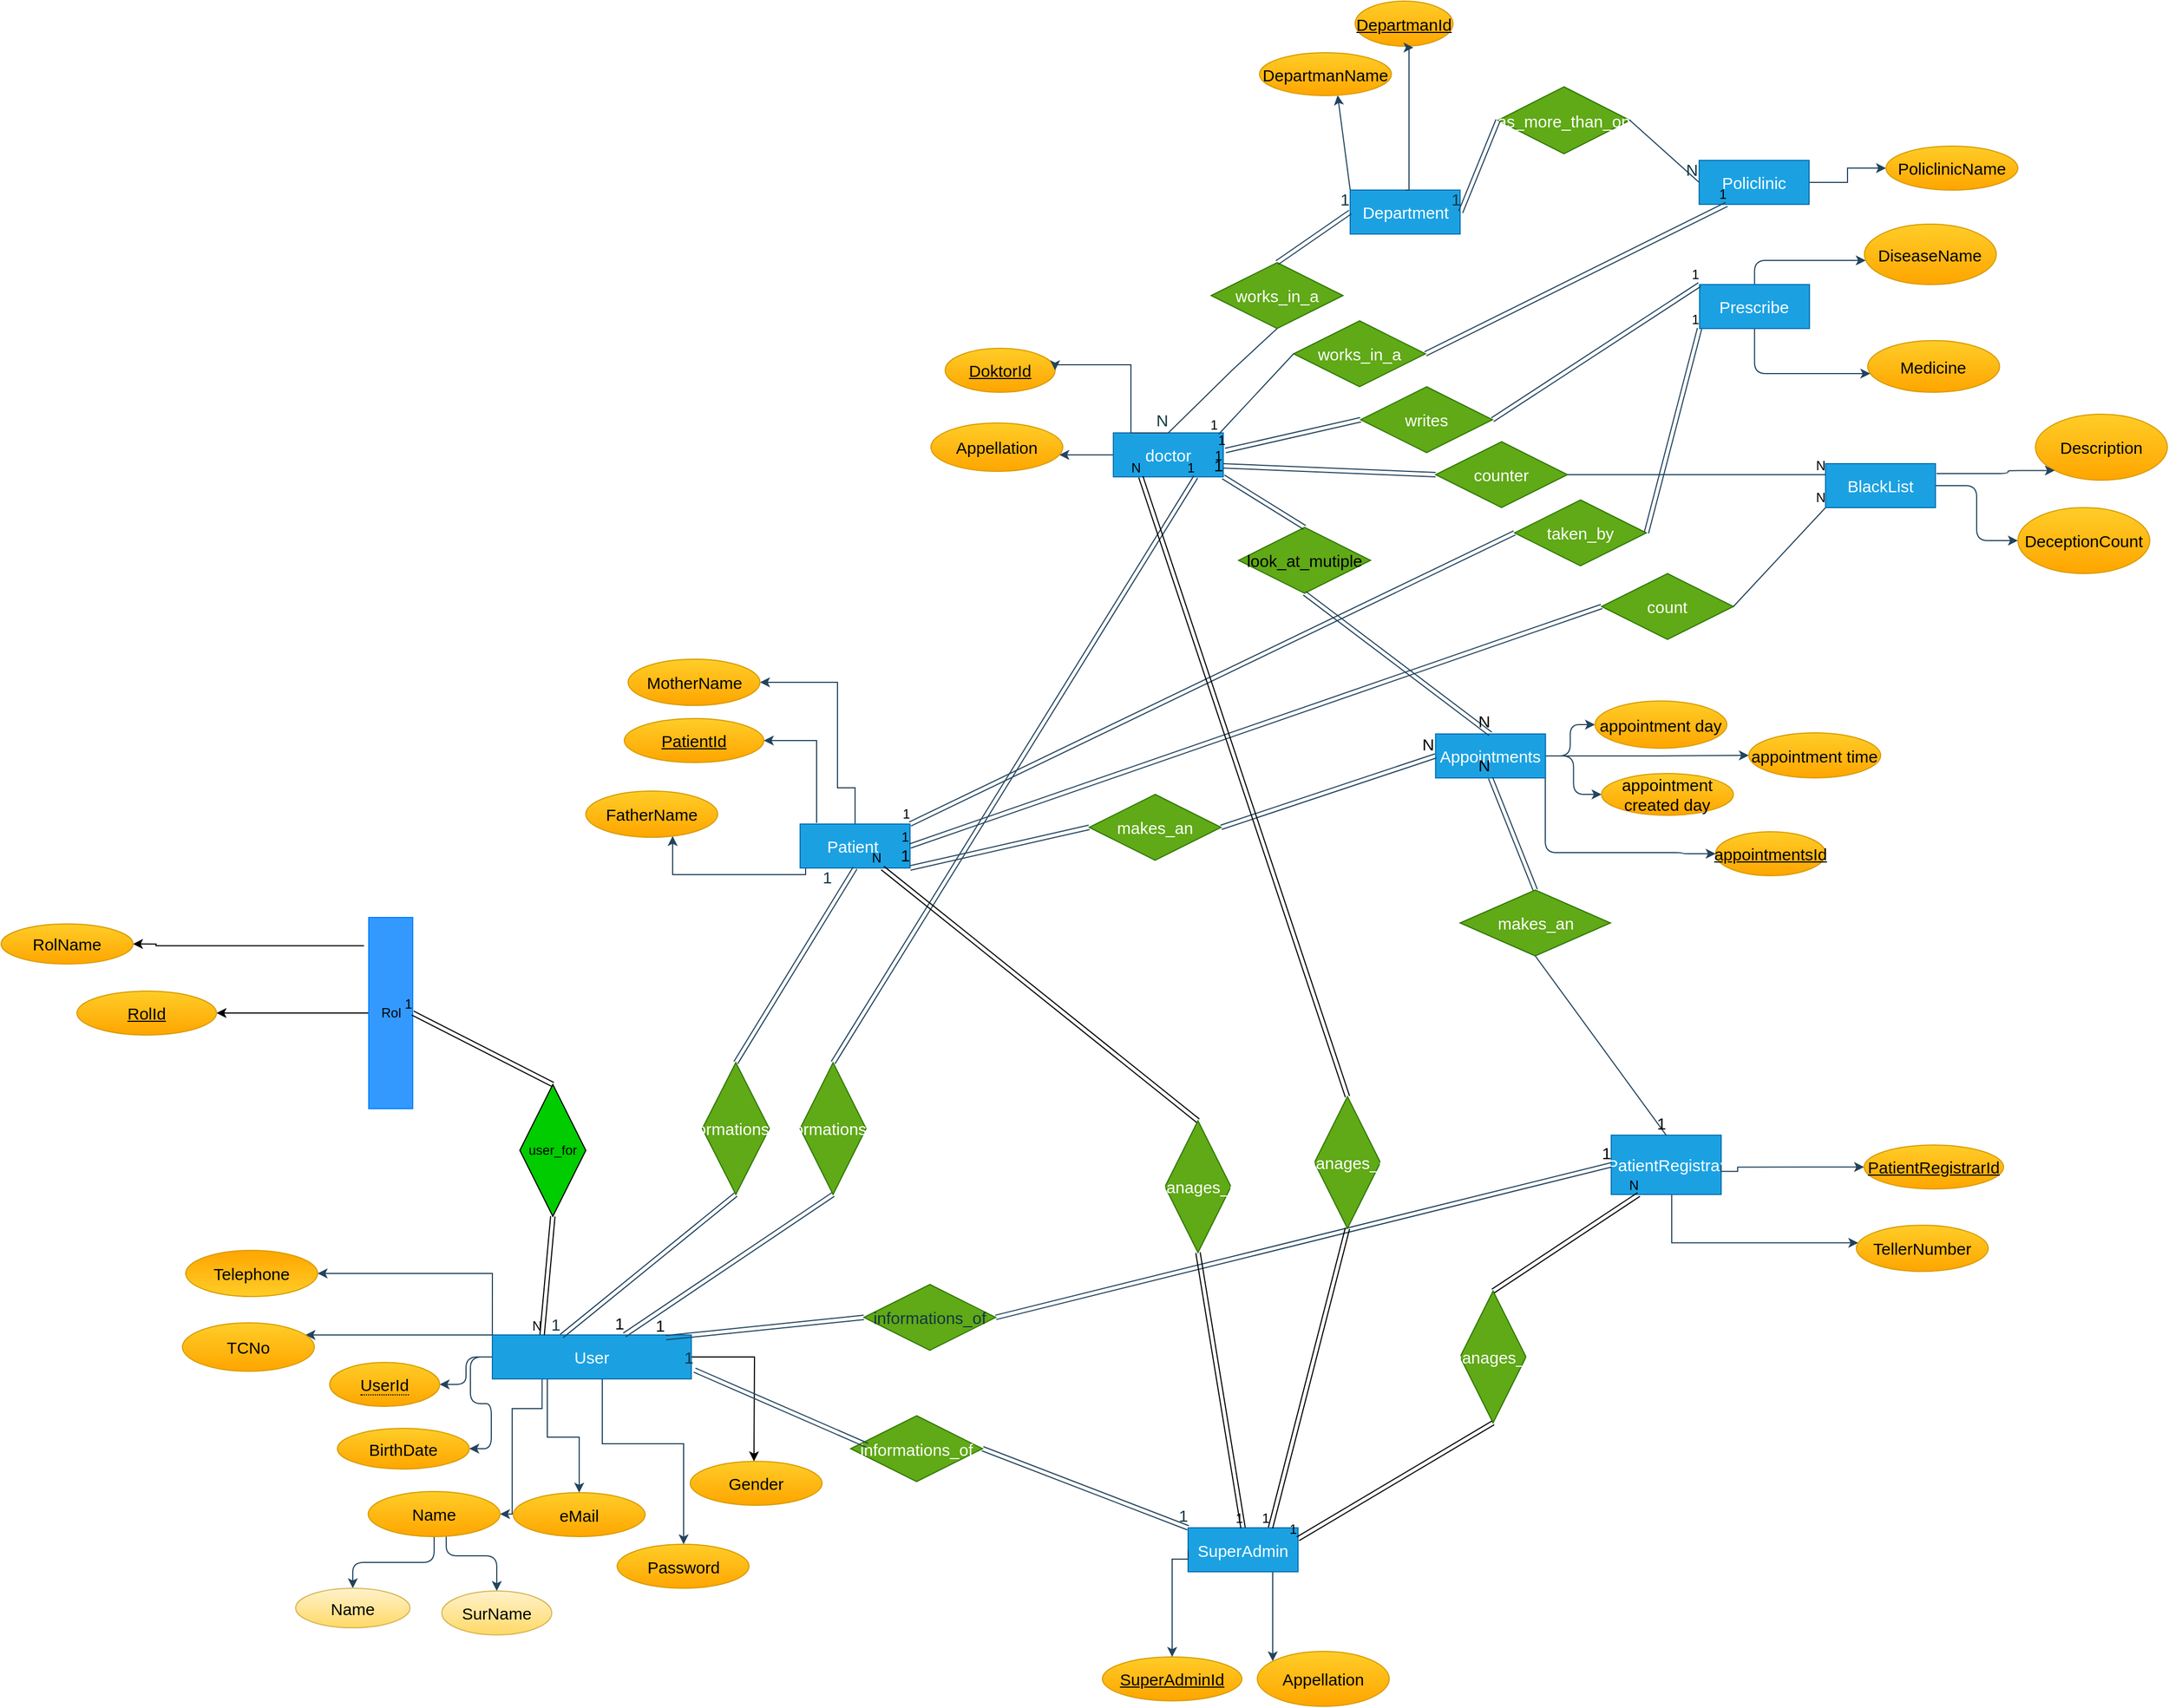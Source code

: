 <mxfile version="14.6.10" type="device"><diagram name="Page-2" id="jLBdc7Y9FaUe2RVqcL2f"><mxGraphModel dx="2453" dy="1858" grid="1" gridSize="10" guides="1" tooltips="1" connect="1" arrows="1" fold="1" page="1" pageScale="1" pageWidth="827" pageHeight="1169" math="0" shadow="0"><root><mxCell id="Ot-44BMCcne34eVxQzaq-0"/><mxCell id="Ot-44BMCcne34eVxQzaq-1" parent="Ot-44BMCcne34eVxQzaq-0"/><mxCell id="SKEJo8djtsGZfDHMi2_p-0" value="" style="edgeStyle=orthogonalEdgeStyle;rounded=0;orthogonalLoop=1;jettySize=auto;html=1;strokeColor=#23445d;fontColor=#143642;labelBackgroundColor=#DAD2D8;fontSize=15;fillColor=#bac8d3;" edge="1" parent="Ot-44BMCcne34eVxQzaq-1" source="SKEJo8djtsGZfDHMi2_p-1" target="SKEJo8djtsGZfDHMi2_p-22"><mxGeometry relative="1" as="geometry"><Array as="points"><mxPoint x="172" y="83"/><mxPoint x="172" y="83"/></Array></mxGeometry></mxCell><mxCell id="SKEJo8djtsGZfDHMi2_p-1" value="doctor" style="whiteSpace=wrap;html=1;align=center;fillColor=#1ba1e2;strokeColor=#006EAF;fontColor=#ffffff;fontSize=15;" vertex="1" parent="Ot-44BMCcne34eVxQzaq-1"><mxGeometry x="211" y="63" width="100" height="40" as="geometry"/></mxCell><mxCell id="SKEJo8djtsGZfDHMi2_p-2" value="" style="edgeStyle=orthogonalEdgeStyle;rounded=0;orthogonalLoop=1;jettySize=auto;html=1;strokeColor=#23445d;fontColor=#143642;labelBackgroundColor=#DAD2D8;fontSize=15;fillColor=#bac8d3;" edge="1" parent="Ot-44BMCcne34eVxQzaq-1" source="SKEJo8djtsGZfDHMi2_p-3" target="SKEJo8djtsGZfDHMi2_p-6"><mxGeometry relative="1" as="geometry"><Array as="points"><mxPoint x="434" y="-262"/></Array></mxGeometry></mxCell><mxCell id="SKEJo8djtsGZfDHMi2_p-3" value="Department" style="whiteSpace=wrap;html=1;align=center;fillColor=#1ba1e2;strokeColor=#006EAF;fontColor=#ffffff;fontSize=15;" vertex="1" parent="Ot-44BMCcne34eVxQzaq-1"><mxGeometry x="426.5" y="-158" width="100" height="40" as="geometry"/></mxCell><mxCell id="SKEJo8djtsGZfDHMi2_p-4" value="DoktorId" style="ellipse;whiteSpace=wrap;html=1;align=center;fontStyle=4;fillColor=#ffcd28;strokeColor=#d79b00;fontSize=15;gradientColor=#ffa500;" vertex="1" parent="Ot-44BMCcne34eVxQzaq-1"><mxGeometry x="58" y="-14" width="100" height="40" as="geometry"/></mxCell><mxCell id="SKEJo8djtsGZfDHMi2_p-5" value="" style="edgeStyle=orthogonalEdgeStyle;rounded=0;orthogonalLoop=1;jettySize=auto;html=1;exitX=0.5;exitY=0;exitDx=0;exitDy=0;strokeColor=#23445d;fontColor=#143642;labelBackgroundColor=#DAD2D8;entryX=1;entryY=0.5;entryDx=0;entryDy=0;fontSize=15;fillColor=#bac8d3;" edge="1" parent="Ot-44BMCcne34eVxQzaq-1" source="SKEJo8djtsGZfDHMi2_p-1" target="SKEJo8djtsGZfDHMi2_p-4"><mxGeometry relative="1" as="geometry"><mxPoint x="303" y="110" as="sourcePoint"/><mxPoint x="328" y="191.504" as="targetPoint"/><Array as="points"><mxPoint x="227" y="63"/><mxPoint x="227" y="1"/></Array></mxGeometry></mxCell><mxCell id="SKEJo8djtsGZfDHMi2_p-6" value="DepartmanName" style="ellipse;whiteSpace=wrap;html=1;fillColor=#ffcd28;strokeColor=#d79b00;fontSize=15;gradientColor=#ffa500;" vertex="1" parent="Ot-44BMCcne34eVxQzaq-1"><mxGeometry x="344" y="-283" width="120" height="39" as="geometry"/></mxCell><mxCell id="SKEJo8djtsGZfDHMi2_p-7" value="DepartmanId" style="ellipse;whiteSpace=wrap;html=1;align=center;fontStyle=4;fillColor=#ffcd28;strokeColor=#d79b00;fontSize=15;gradientColor=#ffa500;" vertex="1" parent="Ot-44BMCcne34eVxQzaq-1"><mxGeometry x="431" y="-330" width="89" height="41" as="geometry"/></mxCell><mxCell id="SKEJo8djtsGZfDHMi2_p-8" value="" style="edgeStyle=orthogonalEdgeStyle;rounded=0;orthogonalLoop=1;jettySize=auto;html=1;exitX=0.5;exitY=0;exitDx=0;exitDy=0;entryX=0.596;entryY=1.032;entryDx=0;entryDy=0;entryPerimeter=0;strokeColor=#23445d;fontColor=#143642;labelBackgroundColor=#DAD2D8;fontSize=15;fillColor=#bac8d3;" edge="1" parent="Ot-44BMCcne34eVxQzaq-1" source="SKEJo8djtsGZfDHMi2_p-3" target="SKEJo8djtsGZfDHMi2_p-7"><mxGeometry relative="1" as="geometry"><mxPoint x="715.5" y="-43.0" as="sourcePoint"/><mxPoint x="715.5" y="-94" as="targetPoint"/><Array as="points"><mxPoint x="480" y="-158"/></Array></mxGeometry></mxCell><mxCell id="SKEJo8djtsGZfDHMi2_p-9" value="" style="edgeStyle=orthogonalEdgeStyle;rounded=0;orthogonalLoop=1;jettySize=auto;html=1;strokeColor=#23445d;fontColor=#143642;labelBackgroundColor=#DAD2D8;fontSize=15;fillColor=#bac8d3;" edge="1" parent="Ot-44BMCcne34eVxQzaq-1" source="SKEJo8djtsGZfDHMi2_p-10" target="SKEJo8djtsGZfDHMi2_p-11"><mxGeometry relative="1" as="geometry"/></mxCell><mxCell id="SKEJo8djtsGZfDHMi2_p-10" value="Policlinic" style="whiteSpace=wrap;html=1;align=center;fillColor=#1ba1e2;strokeColor=#006EAF;fontColor=#ffffff;fontSize=15;" vertex="1" parent="Ot-44BMCcne34eVxQzaq-1"><mxGeometry x="744" y="-185" width="100" height="40" as="geometry"/></mxCell><mxCell id="SKEJo8djtsGZfDHMi2_p-11" value="PoliclinicName" style="ellipse;whiteSpace=wrap;html=1;fillColor=#ffcd28;strokeColor=#d79b00;fontSize=15;gradientColor=#ffa500;" vertex="1" parent="Ot-44BMCcne34eVxQzaq-1"><mxGeometry x="914" y="-198" width="120" height="40" as="geometry"/></mxCell><mxCell id="SKEJo8djtsGZfDHMi2_p-12" value="&lt;font style=&quot;vertical-align: inherit ; font-size: 15px&quot;&gt;&lt;font style=&quot;vertical-align: inherit ; font-size: 15px&quot;&gt;&lt;font style=&quot;vertical-align: inherit ; font-size: 15px&quot;&gt;&lt;font style=&quot;vertical-align: inherit ; font-size: 15px&quot;&gt;works_in_a&lt;/font&gt;&lt;/font&gt;&lt;/font&gt;&lt;/font&gt;" style="shape=rhombus;perimeter=rhombusPerimeter;whiteSpace=wrap;html=1;align=center;fillColor=#60a917;strokeColor=#2D7600;fontSize=15;fontColor=#ffffff;" vertex="1" parent="Ot-44BMCcne34eVxQzaq-1"><mxGeometry x="300" y="-92" width="120" height="60" as="geometry"/></mxCell><mxCell id="SKEJo8djtsGZfDHMi2_p-13" value="&lt;font style=&quot;vertical-align: inherit ; font-size: 15px&quot;&gt;&lt;font style=&quot;vertical-align: inherit ; font-size: 15px&quot;&gt;has_more_than_one&lt;/font&gt;&lt;/font&gt;" style="shape=rhombus;perimeter=rhombusPerimeter;whiteSpace=wrap;html=1;align=center;fillColor=#60a917;strokeColor=#2D7600;fontSize=15;fontColor=#ffffff;" vertex="1" parent="Ot-44BMCcne34eVxQzaq-1"><mxGeometry x="561" y="-252" width="120" height="61" as="geometry"/></mxCell><mxCell id="SKEJo8djtsGZfDHMi2_p-14" value="" style="shape=link;html=1;rounded=0;entryX=0;entryY=0.5;entryDx=0;entryDy=0;exitX=0.5;exitY=0;exitDx=0;exitDy=0;strokeColor=#23445d;fontColor=#143642;labelBackgroundColor=#DAD2D8;fontSize=15;fillColor=#bac8d3;" edge="1" parent="Ot-44BMCcne34eVxQzaq-1" source="SKEJo8djtsGZfDHMi2_p-12" target="SKEJo8djtsGZfDHMi2_p-3"><mxGeometry relative="1" as="geometry"><mxPoint x="384" y="-108.67" as="sourcePoint"/><mxPoint x="544" y="-108.67" as="targetPoint"/><Array as="points"/></mxGeometry></mxCell><mxCell id="SKEJo8djtsGZfDHMi2_p-15" value="1" style="resizable=0;html=1;align=right;verticalAlign=bottom;fillColor=#FAE5C7;strokeColor=#0F8B8D;fontColor=#143642;fontSize=15;" connectable="0" vertex="1" parent="SKEJo8djtsGZfDHMi2_p-14"><mxGeometry x="1" relative="1" as="geometry"/></mxCell><mxCell id="SKEJo8djtsGZfDHMi2_p-16" value="" style="endArrow=none;html=1;rounded=0;entryX=0.5;entryY=0;entryDx=0;entryDy=0;exitX=0.5;exitY=1;exitDx=0;exitDy=0;strokeColor=#23445d;fontColor=#143642;labelBackgroundColor=#DAD2D8;fontSize=15;fillColor=#bac8d3;" edge="1" parent="Ot-44BMCcne34eVxQzaq-1" source="SKEJo8djtsGZfDHMi2_p-12" target="SKEJo8djtsGZfDHMi2_p-1"><mxGeometry relative="1" as="geometry"><mxPoint x="316" y="14.33" as="sourcePoint"/><mxPoint x="476" y="14.33" as="targetPoint"/><Array as="points"><mxPoint x="319" y="6"/></Array></mxGeometry></mxCell><mxCell id="SKEJo8djtsGZfDHMi2_p-17" value="N" style="resizable=0;html=1;align=right;verticalAlign=bottom;fillColor=#FAE5C7;strokeColor=#0F8B8D;fontColor=#143642;fontSize=15;" connectable="0" vertex="1" parent="SKEJo8djtsGZfDHMi2_p-16"><mxGeometry x="1" relative="1" as="geometry"/></mxCell><mxCell id="SKEJo8djtsGZfDHMi2_p-18" value="" style="shape=link;html=1;rounded=0;exitX=0;exitY=0.5;exitDx=0;exitDy=0;strokeColor=#23445d;fontColor=#143642;labelBackgroundColor=#DAD2D8;fontSize=15;fillColor=#bac8d3;" edge="1" parent="Ot-44BMCcne34eVxQzaq-1" source="SKEJo8djtsGZfDHMi2_p-13"><mxGeometry relative="1" as="geometry"><mxPoint x="542" y="89" as="sourcePoint"/><mxPoint x="527" y="-138" as="targetPoint"/><Array as="points"/></mxGeometry></mxCell><mxCell id="SKEJo8djtsGZfDHMi2_p-19" value="1" style="resizable=0;html=1;align=right;verticalAlign=bottom;fillColor=#FAE5C7;strokeColor=#0F8B8D;fontColor=#143642;fontSize=15;" connectable="0" vertex="1" parent="SKEJo8djtsGZfDHMi2_p-18"><mxGeometry x="1" relative="1" as="geometry"/></mxCell><mxCell id="SKEJo8djtsGZfDHMi2_p-20" value="" style="endArrow=none;html=1;rounded=0;entryX=0;entryY=0.5;entryDx=0;entryDy=0;exitX=1;exitY=0.5;exitDx=0;exitDy=0;strokeColor=#23445d;fontColor=#143642;labelBackgroundColor=#DAD2D8;fontSize=15;fillColor=#bac8d3;" edge="1" parent="Ot-44BMCcne34eVxQzaq-1" source="SKEJo8djtsGZfDHMi2_p-13" target="SKEJo8djtsGZfDHMi2_p-10"><mxGeometry relative="1" as="geometry"><mxPoint x="911" y="-77" as="sourcePoint"/><mxPoint x="271" y="73.0" as="targetPoint"/><Array as="points"/></mxGeometry></mxCell><mxCell id="SKEJo8djtsGZfDHMi2_p-21" value="N" style="resizable=0;html=1;align=right;verticalAlign=bottom;fillColor=#FAE5C7;strokeColor=#0F8B8D;fontColor=#143642;fontSize=15;" connectable="0" vertex="1" parent="SKEJo8djtsGZfDHMi2_p-20"><mxGeometry x="1" relative="1" as="geometry"/></mxCell><mxCell id="SKEJo8djtsGZfDHMi2_p-22" value="Appellation" style="ellipse;whiteSpace=wrap;html=1;fillColor=#ffcd28;strokeColor=#d79b00;fontSize=15;gradientColor=#ffa500;" vertex="1" parent="Ot-44BMCcne34eVxQzaq-1"><mxGeometry x="45" y="54" width="120" height="44" as="geometry"/></mxCell><mxCell id="SKEJo8djtsGZfDHMi2_p-23" value="" style="edgeStyle=orthogonalEdgeStyle;rounded=0;orthogonalLoop=1;jettySize=auto;html=1;strokeColor=#23445d;fontColor=#143642;labelBackgroundColor=#DAD2D8;fontSize=15;fillColor=#bac8d3;" edge="1" parent="Ot-44BMCcne34eVxQzaq-1" source="SKEJo8djtsGZfDHMi2_p-24" target="SKEJo8djtsGZfDHMi2_p-25"><mxGeometry relative="1" as="geometry"><Array as="points"><mxPoint x="719.03" y="800.15"/></Array></mxGeometry></mxCell><mxCell id="SKEJo8djtsGZfDHMi2_p-24" value="&lt;font style=&quot;vertical-align: inherit; font-size: 15px;&quot;&gt;&lt;font style=&quot;vertical-align: inherit; font-size: 15px;&quot;&gt;PatientRegistrar&lt;/font&gt;&lt;/font&gt;" style="whiteSpace=wrap;html=1;align=center;fillColor=#1ba1e2;strokeColor=#006EAF;fontColor=#ffffff;fontSize=15;" vertex="1" parent="Ot-44BMCcne34eVxQzaq-1"><mxGeometry x="664.03" y="702.15" width="100" height="54" as="geometry"/></mxCell><mxCell id="SKEJo8djtsGZfDHMi2_p-25" value="TellerNumber" style="ellipse;whiteSpace=wrap;html=1;fillColor=#ffcd28;strokeColor=#d79b00;fontSize=15;gradientColor=#ffa500;" vertex="1" parent="Ot-44BMCcne34eVxQzaq-1"><mxGeometry x="887.03" y="784.15" width="120" height="42" as="geometry"/></mxCell><mxCell id="SKEJo8djtsGZfDHMi2_p-26" value="&lt;font style=&quot;vertical-align: inherit; font-size: 15px;&quot;&gt;&lt;font style=&quot;vertical-align: inherit; font-size: 15px;&quot;&gt;PatientRegistrarId&lt;/font&gt;&lt;/font&gt;" style="ellipse;whiteSpace=wrap;html=1;align=center;fontStyle=4;fillColor=#ffcd28;strokeColor=#d79b00;fontSize=15;gradientColor=#ffa500;" vertex="1" parent="Ot-44BMCcne34eVxQzaq-1"><mxGeometry x="894.03" y="711.15" width="127" height="40" as="geometry"/></mxCell><mxCell id="SKEJo8djtsGZfDHMi2_p-27" value="" style="edgeStyle=orthogonalEdgeStyle;rounded=0;orthogonalLoop=1;jettySize=auto;html=1;exitX=0.25;exitY=1;exitDx=0;exitDy=0;strokeColor=#23445d;fontColor=#143642;labelBackgroundColor=#DAD2D8;fontSize=15;fillColor=#bac8d3;" edge="1" parent="Ot-44BMCcne34eVxQzaq-1" source="SKEJo8djtsGZfDHMi2_p-51" target="SKEJo8djtsGZfDHMi2_p-35"><mxGeometry relative="1" as="geometry"><Array as="points"><mxPoint x="-329" y="951"/><mxPoint x="-336" y="951"/><mxPoint x="-336" y="1014"/></Array></mxGeometry></mxCell><mxCell id="SKEJo8djtsGZfDHMi2_p-28" value="" style="edgeStyle=orthogonalEdgeStyle;rounded=0;orthogonalLoop=1;jettySize=auto;html=1;strokeColor=#23445d;fontColor=#143642;labelBackgroundColor=#DAD2D8;exitX=0;exitY=0;exitDx=0;exitDy=0;fontSize=15;fillColor=#bac8d3;" edge="1" parent="Ot-44BMCcne34eVxQzaq-1" source="SKEJo8djtsGZfDHMi2_p-51" target="SKEJo8djtsGZfDHMi2_p-36"><mxGeometry relative="1" as="geometry"><Array as="points"><mxPoint x="-423" y="884"/><mxPoint x="-423" y="884"/></Array></mxGeometry></mxCell><mxCell id="SKEJo8djtsGZfDHMi2_p-29" value="" style="edgeStyle=orthogonalEdgeStyle;rounded=0;orthogonalLoop=1;jettySize=auto;html=1;exitX=0.5;exitY=1;exitDx=0;exitDy=0;strokeColor=#23445d;fontColor=#143642;labelBackgroundColor=#DAD2D8;fontSize=15;fillColor=#bac8d3;" edge="1" parent="Ot-44BMCcne34eVxQzaq-1" source="SKEJo8djtsGZfDHMi2_p-51" target="SKEJo8djtsGZfDHMi2_p-37"><mxGeometry relative="1" as="geometry"><Array as="points"><mxPoint x="-304" y="977"/><mxPoint x="-275" y="977"/></Array></mxGeometry></mxCell><mxCell id="SKEJo8djtsGZfDHMi2_p-30" value="" style="edgeStyle=orthogonalEdgeStyle;rounded=0;orthogonalLoop=1;jettySize=auto;html=1;exitX=1;exitY=1;exitDx=0;exitDy=0;strokeColor=#23445d;fontColor=#143642;labelBackgroundColor=#DAD2D8;fontSize=15;fillColor=#bac8d3;" edge="1" parent="Ot-44BMCcne34eVxQzaq-1" source="SKEJo8djtsGZfDHMi2_p-51" target="SKEJo8djtsGZfDHMi2_p-38"><mxGeometry relative="1" as="geometry"><Array as="points"><mxPoint x="-254" y="983"/><mxPoint x="-180" y="983"/></Array></mxGeometry></mxCell><mxCell id="SKEJo8djtsGZfDHMi2_p-31" value="" style="edgeStyle=orthogonalEdgeStyle;rounded=0;orthogonalLoop=1;jettySize=auto;html=1;strokeColor=#23445d;fontColor=#143642;labelBackgroundColor=#DAD2D8;fontSize=15;fillColor=#bac8d3;" edge="1" parent="Ot-44BMCcne34eVxQzaq-1" source="SKEJo8djtsGZfDHMi2_p-32" target="SKEJo8djtsGZfDHMi2_p-41"><mxGeometry relative="1" as="geometry"><Array as="points"><mxPoint x="356" y="1118.5"/><mxPoint x="356" y="1118.5"/></Array></mxGeometry></mxCell><mxCell id="SKEJo8djtsGZfDHMi2_p-32" value="&lt;span style=&quot;font-size: 15px;&quot;&gt;SuperAdmin&lt;/span&gt;" style="whiteSpace=wrap;html=1;align=center;fillColor=#1ba1e2;strokeColor=#006EAF;fontColor=#ffffff;fontSize=15;" vertex="1" parent="Ot-44BMCcne34eVxQzaq-1"><mxGeometry x="279" y="1059.5" width="100" height="40" as="geometry"/></mxCell><mxCell id="SKEJo8djtsGZfDHMi2_p-33" value="" style="edgeStyle=orthogonalEdgeStyle;curved=0;rounded=1;sketch=0;orthogonalLoop=1;jettySize=auto;html=1;fontColor=#143642;strokeColor=#23445d;fillColor=#bac8d3;fontSize=15;" edge="1" parent="Ot-44BMCcne34eVxQzaq-1" source="SKEJo8djtsGZfDHMi2_p-35" target="SKEJo8djtsGZfDHMi2_p-79"><mxGeometry relative="1" as="geometry"/></mxCell><mxCell id="SKEJo8djtsGZfDHMi2_p-34" value="" style="edgeStyle=orthogonalEdgeStyle;curved=0;rounded=1;sketch=0;orthogonalLoop=1;jettySize=auto;html=1;fontColor=#143642;strokeColor=#23445d;fillColor=#bac8d3;entryX=0.5;entryY=0;entryDx=0;entryDy=0;fontSize=15;" edge="1" parent="Ot-44BMCcne34eVxQzaq-1" source="SKEJo8djtsGZfDHMi2_p-35" target="SKEJo8djtsGZfDHMi2_p-80"><mxGeometry relative="1" as="geometry"><mxPoint x="-340" y="1126.5" as="targetPoint"/><Array as="points"><mxPoint x="-396" y="1085"/><mxPoint x="-350" y="1085"/><mxPoint x="-350" y="1109"/></Array></mxGeometry></mxCell><mxCell id="SKEJo8djtsGZfDHMi2_p-35" value="&lt;font style=&quot;vertical-align: inherit; font-size: 15px;&quot;&gt;&lt;font style=&quot;vertical-align: inherit; font-size: 15px;&quot;&gt;Name&lt;/font&gt;&lt;/font&gt;" style="ellipse;whiteSpace=wrap;html=1;fillColor=#ffcd28;strokeColor=#d79b00;fontSize=15;gradientColor=#ffa500;" vertex="1" parent="Ot-44BMCcne34eVxQzaq-1"><mxGeometry x="-467" y="1026.5" width="120" height="41" as="geometry"/></mxCell><mxCell id="SKEJo8djtsGZfDHMi2_p-36" value="&lt;font style=&quot;vertical-align: inherit; font-size: 15px;&quot;&gt;&lt;font style=&quot;vertical-align: inherit; font-size: 15px;&quot;&gt;TCNo&lt;/font&gt;&lt;/font&gt;" style="ellipse;whiteSpace=wrap;html=1;fillColor=#ffcd28;strokeColor=#d79b00;fontSize=15;gradientColor=#ffa500;" vertex="1" parent="Ot-44BMCcne34eVxQzaq-1"><mxGeometry x="-636" y="873" width="120" height="44" as="geometry"/></mxCell><mxCell id="SKEJo8djtsGZfDHMi2_p-37" value="&lt;font style=&quot;vertical-align: inherit; font-size: 15px;&quot;&gt;&lt;font style=&quot;vertical-align: inherit; font-size: 15px;&quot;&gt;eMail&lt;/font&gt;&lt;/font&gt;" style="ellipse;whiteSpace=wrap;html=1;fillColor=#ffcd28;strokeColor=#d79b00;fontSize=15;gradientColor=#ffa500;" vertex="1" parent="Ot-44BMCcne34eVxQzaq-1"><mxGeometry x="-335" y="1027.5" width="120" height="40" as="geometry"/></mxCell><mxCell id="SKEJo8djtsGZfDHMi2_p-38" value="&lt;font style=&quot;vertical-align: inherit; font-size: 15px;&quot;&gt;&lt;font style=&quot;vertical-align: inherit; font-size: 15px;&quot;&gt;&lt;font style=&quot;vertical-align: inherit; font-size: 15px;&quot;&gt;&lt;font style=&quot;vertical-align: inherit; font-size: 15px;&quot;&gt;Password&lt;/font&gt;&lt;/font&gt;&lt;/font&gt;&lt;/font&gt;" style="ellipse;whiteSpace=wrap;html=1;fillColor=#ffcd28;strokeColor=#d79b00;fontSize=15;gradientColor=#ffa500;" vertex="1" parent="Ot-44BMCcne34eVxQzaq-1"><mxGeometry x="-240.5" y="1074.5" width="120" height="40" as="geometry"/></mxCell><mxCell id="SKEJo8djtsGZfDHMi2_p-39" value="&lt;font style=&quot;vertical-align: inherit; font-size: 15px;&quot;&gt;&lt;font style=&quot;vertical-align: inherit; font-size: 15px;&quot;&gt;SuperAdminId&lt;/font&gt;&lt;/font&gt;" style="ellipse;whiteSpace=wrap;html=1;align=center;fontStyle=4;fillColor=#ffcd28;strokeColor=#d79b00;fontSize=15;gradientColor=#ffa500;" vertex="1" parent="Ot-44BMCcne34eVxQzaq-1"><mxGeometry x="201" y="1177" width="127" height="40" as="geometry"/></mxCell><mxCell id="SKEJo8djtsGZfDHMi2_p-40" value="" style="edgeStyle=orthogonalEdgeStyle;rounded=0;orthogonalLoop=1;jettySize=auto;html=1;entryX=0.5;entryY=0;entryDx=0;entryDy=0;exitX=0;exitY=0.5;exitDx=0;exitDy=0;strokeColor=#23445d;fontColor=#143642;labelBackgroundColor=#DAD2D8;fontSize=15;fillColor=#bac8d3;" edge="1" parent="Ot-44BMCcne34eVxQzaq-1" source="SKEJo8djtsGZfDHMi2_p-32" target="SKEJo8djtsGZfDHMi2_p-39"><mxGeometry relative="1" as="geometry"><mxPoint x="377" y="687.5" as="sourcePoint"/><mxPoint x="377" y="734.5" as="targetPoint"/><Array as="points"><mxPoint x="265" y="1088"/></Array></mxGeometry></mxCell><mxCell id="SKEJo8djtsGZfDHMi2_p-41" value="Appellation" style="ellipse;whiteSpace=wrap;html=1;fillColor=#ffcd28;strokeColor=#d79b00;fontSize=15;gradientColor=#ffa500;" vertex="1" parent="Ot-44BMCcne34eVxQzaq-1"><mxGeometry x="342" y="1172" width="120" height="50" as="geometry"/></mxCell><mxCell id="SKEJo8djtsGZfDHMi2_p-42" value="" style="edgeStyle=orthogonalEdgeStyle;rounded=0;orthogonalLoop=1;jettySize=auto;html=1;exitX=0.5;exitY=0;exitDx=0;exitDy=0;strokeColor=#23445d;fontColor=#143642;labelBackgroundColor=#DAD2D8;fontSize=15;fillColor=#bac8d3;" edge="1" parent="Ot-44BMCcne34eVxQzaq-1" source="SKEJo8djtsGZfDHMi2_p-44" target="SKEJo8djtsGZfDHMi2_p-45"><mxGeometry relative="1" as="geometry"><Array as="points"><mxPoint x="-24" y="386"/><mxPoint x="-40" y="386"/></Array></mxGeometry></mxCell><mxCell id="SKEJo8djtsGZfDHMi2_p-43" value="" style="edgeStyle=orthogonalEdgeStyle;rounded=0;orthogonalLoop=1;jettySize=auto;html=1;strokeColor=#23445d;fontColor=#143642;labelBackgroundColor=#DAD2D8;fontSize=15;fillColor=#bac8d3;" edge="1" parent="Ot-44BMCcne34eVxQzaq-1" source="SKEJo8djtsGZfDHMi2_p-44" target="SKEJo8djtsGZfDHMi2_p-47"><mxGeometry relative="1" as="geometry"><Array as="points"><mxPoint x="-69" y="465"/><mxPoint x="-190" y="465"/></Array></mxGeometry></mxCell><mxCell id="SKEJo8djtsGZfDHMi2_p-44" value="&lt;font style=&quot;vertical-align: inherit; font-size: 15px;&quot;&gt;&lt;font style=&quot;vertical-align: inherit; font-size: 15px;&quot;&gt;Patient&amp;nbsp;&lt;/font&gt;&lt;/font&gt;" style="whiteSpace=wrap;html=1;align=center;fillColor=#1ba1e2;strokeColor=#006EAF;fontColor=#ffffff;fontSize=15;" vertex="1" parent="Ot-44BMCcne34eVxQzaq-1"><mxGeometry x="-74" y="419" width="100" height="40" as="geometry"/></mxCell><mxCell id="SKEJo8djtsGZfDHMi2_p-45" value="&lt;font style=&quot;vertical-align: inherit ; font-size: 15px&quot;&gt;&lt;font style=&quot;vertical-align: inherit ; font-size: 15px&quot;&gt;MotherName&lt;/font&gt;&lt;/font&gt;" style="ellipse;whiteSpace=wrap;html=1;fillColor=#ffcd28;strokeColor=#d79b00;fontSize=15;gradientColor=#ffa500;" vertex="1" parent="Ot-44BMCcne34eVxQzaq-1"><mxGeometry x="-230.5" y="269" width="120" height="42" as="geometry"/></mxCell><mxCell id="SKEJo8djtsGZfDHMi2_p-46" value="&lt;font style=&quot;vertical-align: inherit; font-size: 15px;&quot;&gt;&lt;font style=&quot;vertical-align: inherit; font-size: 15px;&quot;&gt;PatientId&lt;/font&gt;&lt;/font&gt;" style="ellipse;whiteSpace=wrap;html=1;align=center;fontStyle=4;fillColor=#ffcd28;strokeColor=#d79b00;fontSize=15;gradientColor=#ffa500;" vertex="1" parent="Ot-44BMCcne34eVxQzaq-1"><mxGeometry x="-234" y="323" width="127" height="40" as="geometry"/></mxCell><mxCell id="SKEJo8djtsGZfDHMi2_p-47" value="FatherName" style="ellipse;whiteSpace=wrap;html=1;fillColor=#ffcd28;strokeColor=#d79b00;fontSize=15;gradientColor=#ffa500;" vertex="1" parent="Ot-44BMCcne34eVxQzaq-1"><mxGeometry x="-269" y="389" width="120" height="42" as="geometry"/></mxCell><mxCell id="SKEJo8djtsGZfDHMi2_p-48" value="" style="edgeStyle=orthogonalEdgeStyle;curved=0;rounded=1;sketch=0;orthogonalLoop=1;jettySize=auto;html=1;strokeColor=#23445d;fontColor=#143642;labelBackgroundColor=#DAD2D8;entryX=1;entryY=0.5;entryDx=0;entryDy=0;fontSize=15;fillColor=#bac8d3;" edge="1" parent="Ot-44BMCcne34eVxQzaq-1" source="SKEJo8djtsGZfDHMi2_p-51" target="SKEJo8djtsGZfDHMi2_p-52"><mxGeometry relative="1" as="geometry"/></mxCell><mxCell id="SKEJo8djtsGZfDHMi2_p-49" value="" style="edgeStyle=orthogonalEdgeStyle;curved=0;rounded=1;sketch=0;orthogonalLoop=1;jettySize=auto;html=1;entryX=1;entryY=0.5;entryDx=0;entryDy=0;strokeColor=#23445d;fontColor=#143642;labelBackgroundColor=#DAD2D8;fontSize=15;fillColor=#bac8d3;" edge="1" parent="Ot-44BMCcne34eVxQzaq-1" source="SKEJo8djtsGZfDHMi2_p-51" target="SKEJo8djtsGZfDHMi2_p-53"><mxGeometry relative="1" as="geometry"><Array as="points"/></mxGeometry></mxCell><mxCell id="SKEJo8djtsGZfDHMi2_p-50" value="" style="edgeStyle=orthogonalEdgeStyle;rounded=0;orthogonalLoop=1;jettySize=auto;html=1;" edge="1" parent="Ot-44BMCcne34eVxQzaq-1" source="SKEJo8djtsGZfDHMi2_p-51"><mxGeometry relative="1" as="geometry"><mxPoint x="-116" y="999" as="targetPoint"/></mxGeometry></mxCell><mxCell id="SKEJo8djtsGZfDHMi2_p-51" value="User" style="whiteSpace=wrap;html=1;align=center;rounded=0;sketch=0;fillColor=#1ba1e2;strokeColor=#006EAF;fontColor=#ffffff;fontSize=15;" vertex="1" parent="Ot-44BMCcne34eVxQzaq-1"><mxGeometry x="-354.01" y="884" width="181.01" height="40" as="geometry"/></mxCell><mxCell id="SKEJo8djtsGZfDHMi2_p-52" value="BirthDate" style="ellipse;whiteSpace=wrap;html=1;rounded=0;sketch=0;fillColor=#ffcd28;strokeColor=#d79b00;fontSize=15;gradientColor=#ffa500;" vertex="1" parent="Ot-44BMCcne34eVxQzaq-1"><mxGeometry x="-495" y="969" width="120" height="37" as="geometry"/></mxCell><mxCell id="SKEJo8djtsGZfDHMi2_p-53" value="&lt;span style=&quot;border-bottom: 1px dotted; font-size: 15px;&quot;&gt;UserId&lt;/span&gt;" style="ellipse;whiteSpace=wrap;html=1;align=center;rounded=0;sketch=0;fillColor=#ffcd28;strokeColor=#d79b00;fontSize=15;gradientColor=#ffa500;" vertex="1" parent="Ot-44BMCcne34eVxQzaq-1"><mxGeometry x="-502" y="909" width="100" height="40" as="geometry"/></mxCell><mxCell id="SKEJo8djtsGZfDHMi2_p-54" value="" style="edgeStyle=orthogonalEdgeStyle;rounded=0;orthogonalLoop=1;jettySize=auto;html=1;entryX=1;entryY=0.5;entryDx=0;entryDy=0;strokeColor=#23445d;fontColor=#143642;labelBackgroundColor=#DAD2D8;fontSize=15;fillColor=#bac8d3;" edge="1" parent="Ot-44BMCcne34eVxQzaq-1" target="SKEJo8djtsGZfDHMi2_p-46"><mxGeometry relative="1" as="geometry"><Array as="points"><mxPoint x="-59" y="343"/></Array><mxPoint x="-59" y="418" as="sourcePoint"/><mxPoint x="-180.0" y="537" as="targetPoint"/></mxGeometry></mxCell><mxCell id="SKEJo8djtsGZfDHMi2_p-55" value="informations_of" style="shape=rhombus;perimeter=rhombusPerimeter;whiteSpace=wrap;html=1;align=center;rounded=0;sketch=0;fillColor=#60a917;strokeColor=#2D7600;fontSize=15;fontColor=#ffffff;direction=south;" vertex="1" parent="Ot-44BMCcne34eVxQzaq-1"><mxGeometry x="-163" y="636.15" width="61" height="120" as="geometry"/></mxCell><mxCell id="SKEJo8djtsGZfDHMi2_p-56" value="" style="shape=link;html=1;rounded=0;exitX=0;exitY=0.5;exitDx=0;exitDy=0;strokeColor=#23445d;fontColor=#143642;labelBackgroundColor=#DAD2D8;entryX=0.5;entryY=1;entryDx=0;entryDy=0;fontSize=15;fillColor=#bac8d3;" edge="1" parent="Ot-44BMCcne34eVxQzaq-1" source="SKEJo8djtsGZfDHMi2_p-55" target="SKEJo8djtsGZfDHMi2_p-44"><mxGeometry relative="1" as="geometry"><mxPoint x="425" y="693" as="sourcePoint"/><mxPoint x="-33" y="486" as="targetPoint"/></mxGeometry></mxCell><mxCell id="SKEJo8djtsGZfDHMi2_p-57" value="1" style="resizable=0;html=1;align=right;verticalAlign=bottom;fillColor=#FAE5C7;strokeColor=#0F8B8D;fontColor=#143642;fontSize=15;" connectable="0" vertex="1" parent="SKEJo8djtsGZfDHMi2_p-56"><mxGeometry x="1" relative="1" as="geometry"><mxPoint x="-20" y="19" as="offset"/></mxGeometry></mxCell><mxCell id="SKEJo8djtsGZfDHMi2_p-58" value="" style="shape=link;html=1;rounded=0;exitX=1;exitY=0.5;exitDx=0;exitDy=0;strokeColor=#23445d;fontColor=#143642;labelBackgroundColor=#DAD2D8;fontSize=15;fillColor=#bac8d3;entryX=0.348;entryY=0.025;entryDx=0;entryDy=0;entryPerimeter=0;" edge="1" parent="Ot-44BMCcne34eVxQzaq-1" source="SKEJo8djtsGZfDHMi2_p-55" target="SKEJo8djtsGZfDHMi2_p-51"><mxGeometry relative="1" as="geometry"><mxPoint x="262" y="553" as="sourcePoint"/><mxPoint x="-85" y="715" as="targetPoint"/></mxGeometry></mxCell><mxCell id="SKEJo8djtsGZfDHMi2_p-59" value="1" style="resizable=0;html=1;align=right;verticalAlign=bottom;fillColor=#FAE5C7;strokeColor=#0F8B8D;fontColor=#143642;fontSize=15;" connectable="0" vertex="1" parent="SKEJo8djtsGZfDHMi2_p-58"><mxGeometry x="1" relative="1" as="geometry"/></mxCell><mxCell id="SKEJo8djtsGZfDHMi2_p-60" value="informations_of" style="shape=rhombus;perimeter=rhombusPerimeter;whiteSpace=wrap;html=1;align=center;rounded=0;sketch=0;fillColor=#60a917;strokeColor=#2D7600;fontSize=15;fontColor=#ffffff;" vertex="1" parent="Ot-44BMCcne34eVxQzaq-1"><mxGeometry x="-28" y="957.5" width="120" height="60" as="geometry"/></mxCell><mxCell id="SKEJo8djtsGZfDHMi2_p-61" value="" style="shape=link;html=1;rounded=0;strokeColor=#23445d;fontColor=#143642;labelBackgroundColor=#DAD2D8;fontSize=15;fillColor=#bac8d3;exitX=0.126;exitY=0.449;exitDx=0;exitDy=0;exitPerimeter=0;" edge="1" parent="Ot-44BMCcne34eVxQzaq-1" source="SKEJo8djtsGZfDHMi2_p-60"><mxGeometry relative="1" as="geometry"><mxPoint x="336" y="741" as="sourcePoint"/><mxPoint x="-170" y="916" as="targetPoint"/></mxGeometry></mxCell><mxCell id="SKEJo8djtsGZfDHMi2_p-62" value="1" style="resizable=0;html=1;align=right;verticalAlign=bottom;fillColor=#FAE5C7;strokeColor=#0F8B8D;fontColor=#143642;fontSize=15;" connectable="0" vertex="1" parent="SKEJo8djtsGZfDHMi2_p-61"><mxGeometry x="1" relative="1" as="geometry"/></mxCell><mxCell id="SKEJo8djtsGZfDHMi2_p-63" value="" style="shape=link;html=1;rounded=0;entryX=0;entryY=0;entryDx=0;entryDy=0;exitX=1;exitY=0.5;exitDx=0;exitDy=0;strokeColor=#23445d;fontColor=#143642;labelBackgroundColor=#DAD2D8;fontSize=15;fillColor=#bac8d3;" edge="1" parent="Ot-44BMCcne34eVxQzaq-1" source="SKEJo8djtsGZfDHMi2_p-60" target="SKEJo8djtsGZfDHMi2_p-32"><mxGeometry relative="1" as="geometry"><mxPoint x="60" y="892" as="sourcePoint"/><mxPoint x="220" y="892" as="targetPoint"/></mxGeometry></mxCell><mxCell id="SKEJo8djtsGZfDHMi2_p-64" value="1" style="resizable=0;html=1;align=right;verticalAlign=bottom;fillColor=#FAE5C7;strokeColor=#0F8B8D;fontColor=#143642;fontSize=15;" connectable="0" vertex="1" parent="SKEJo8djtsGZfDHMi2_p-63"><mxGeometry x="1" relative="1" as="geometry"/></mxCell><mxCell id="SKEJo8djtsGZfDHMi2_p-65" value="&lt;span style=&quot;color: rgb(20 , 54 , 66)&quot;&gt;informations_of&lt;/span&gt;" style="shape=rhombus;perimeter=rhombusPerimeter;whiteSpace=wrap;html=1;align=center;rounded=0;sketch=0;strokeColor=#2D7600;fillColor=#60a917;fontSize=15;fontColor=#ffffff;" vertex="1" parent="Ot-44BMCcne34eVxQzaq-1"><mxGeometry x="-16" y="838" width="120" height="60" as="geometry"/></mxCell><mxCell id="SKEJo8djtsGZfDHMi2_p-66" value="" style="shape=link;html=1;rounded=0;fontColor=#143642;strokeColor=#23445d;fillColor=#bac8d3;entryX=0;entryY=0.5;entryDx=0;entryDy=0;exitX=1;exitY=0.5;exitDx=0;exitDy=0;fontSize=15;" edge="1" parent="Ot-44BMCcne34eVxQzaq-1" source="SKEJo8djtsGZfDHMi2_p-65" target="SKEJo8djtsGZfDHMi2_p-24"><mxGeometry relative="1" as="geometry"><mxPoint x="665" y="501" as="sourcePoint"/><mxPoint x="825" y="501" as="targetPoint"/></mxGeometry></mxCell><mxCell id="SKEJo8djtsGZfDHMi2_p-67" value="1" style="resizable=0;html=1;align=right;verticalAlign=bottom;fontSize=15;" connectable="0" vertex="1" parent="SKEJo8djtsGZfDHMi2_p-66"><mxGeometry x="1" relative="1" as="geometry"/></mxCell><mxCell id="SKEJo8djtsGZfDHMi2_p-68" value="" style="shape=link;html=1;rounded=0;fontColor=#143642;strokeColor=#23445d;fillColor=#bac8d3;exitX=0;exitY=0.5;exitDx=0;exitDy=0;fontSize=15;entryX=0.872;entryY=0.061;entryDx=0;entryDy=0;entryPerimeter=0;" edge="1" parent="Ot-44BMCcne34eVxQzaq-1" source="SKEJo8djtsGZfDHMi2_p-65" target="SKEJo8djtsGZfDHMi2_p-51"><mxGeometry relative="1" as="geometry"><mxPoint x="470" y="685" as="sourcePoint"/><mxPoint x="-85" y="851" as="targetPoint"/></mxGeometry></mxCell><mxCell id="SKEJo8djtsGZfDHMi2_p-69" value="1" style="resizable=0;html=1;align=right;verticalAlign=bottom;fontSize=15;" connectable="0" vertex="1" parent="SKEJo8djtsGZfDHMi2_p-68"><mxGeometry x="1" relative="1" as="geometry"/></mxCell><mxCell id="SKEJo8djtsGZfDHMi2_p-70" value="" style="edgeStyle=orthogonalEdgeStyle;curved=0;rounded=1;sketch=0;orthogonalLoop=1;jettySize=auto;html=1;fontColor=#143642;strokeColor=#23445d;fillColor=#bac8d3;fontSize=15;" edge="1" parent="Ot-44BMCcne34eVxQzaq-1" source="SKEJo8djtsGZfDHMi2_p-74" target="SKEJo8djtsGZfDHMi2_p-75"><mxGeometry relative="1" as="geometry"/></mxCell><mxCell id="SKEJo8djtsGZfDHMi2_p-71" value="" style="edgeStyle=orthogonalEdgeStyle;curved=0;rounded=1;sketch=0;orthogonalLoop=1;jettySize=auto;html=1;fontColor=#143642;strokeColor=#23445d;fillColor=#bac8d3;fontSize=15;" edge="1" parent="Ot-44BMCcne34eVxQzaq-1" source="SKEJo8djtsGZfDHMi2_p-74" target="SKEJo8djtsGZfDHMi2_p-76"><mxGeometry relative="1" as="geometry"/></mxCell><mxCell id="SKEJo8djtsGZfDHMi2_p-72" value="" style="edgeStyle=orthogonalEdgeStyle;curved=0;rounded=1;sketch=0;orthogonalLoop=1;jettySize=auto;html=1;fontColor=#143642;strokeColor=#23445d;fillColor=#bac8d3;entryX=0;entryY=0.5;entryDx=0;entryDy=0;fontSize=15;" edge="1" parent="Ot-44BMCcne34eVxQzaq-1" source="SKEJo8djtsGZfDHMi2_p-74" target="SKEJo8djtsGZfDHMi2_p-77"><mxGeometry relative="1" as="geometry"/></mxCell><mxCell id="SKEJo8djtsGZfDHMi2_p-73" value="" style="edgeStyle=orthogonalEdgeStyle;curved=0;rounded=1;sketch=0;orthogonalLoop=1;jettySize=auto;html=1;fontColor=#143642;strokeColor=#23445d;fillColor=#bac8d3;entryX=0;entryY=0.5;entryDx=0;entryDy=0;fontSize=15;" edge="1" parent="Ot-44BMCcne34eVxQzaq-1" source="SKEJo8djtsGZfDHMi2_p-74" target="SKEJo8djtsGZfDHMi2_p-145"><mxGeometry relative="1" as="geometry"><mxPoint x="729.0" y="450" as="targetPoint"/><Array as="points"><mxPoint x="604" y="445"/><mxPoint x="729" y="445"/></Array></mxGeometry></mxCell><mxCell id="SKEJo8djtsGZfDHMi2_p-74" value="Appointments" style="whiteSpace=wrap;html=1;align=center;rounded=0;sketch=0;strokeColor=#006EAF;fillColor=#1ba1e2;fontSize=15;fontColor=#ffffff;" vertex="1" parent="Ot-44BMCcne34eVxQzaq-1"><mxGeometry x="504.2" y="337" width="100" height="40" as="geometry"/></mxCell><mxCell id="SKEJo8djtsGZfDHMi2_p-75" value="appointment time" style="ellipse;whiteSpace=wrap;html=1;rounded=0;strokeColor=#d79b00;fillColor=#ffcd28;sketch=0;fontSize=15;gradientColor=#ffa500;" vertex="1" parent="Ot-44BMCcne34eVxQzaq-1"><mxGeometry x="789.2" y="336" width="120" height="41" as="geometry"/></mxCell><mxCell id="SKEJo8djtsGZfDHMi2_p-76" value="appointment day" style="ellipse;whiteSpace=wrap;html=1;rounded=0;strokeColor=#d79b00;fillColor=#ffcd28;sketch=0;fontSize=15;gradientColor=#ffa500;" vertex="1" parent="Ot-44BMCcne34eVxQzaq-1"><mxGeometry x="649.2" y="307" width="120" height="43" as="geometry"/></mxCell><mxCell id="SKEJo8djtsGZfDHMi2_p-77" value="appointment created day" style="ellipse;whiteSpace=wrap;html=1;rounded=0;strokeColor=#d79b00;fillColor=#ffcd28;sketch=0;fontSize=15;gradientColor=#ffa500;" vertex="1" parent="Ot-44BMCcne34eVxQzaq-1"><mxGeometry x="655.2" y="373" width="120" height="38" as="geometry"/></mxCell><mxCell id="SKEJo8djtsGZfDHMi2_p-78" value="makes_an" style="shape=rhombus;perimeter=rhombusPerimeter;whiteSpace=wrap;html=1;align=center;rounded=0;sketch=0;strokeColor=#2D7600;fillColor=#60a917;fontSize=15;fontColor=#ffffff;" vertex="1" parent="Ot-44BMCcne34eVxQzaq-1"><mxGeometry x="189" y="392" width="120" height="60" as="geometry"/></mxCell><mxCell id="SKEJo8djtsGZfDHMi2_p-79" value="Name" style="ellipse;whiteSpace=wrap;html=1;strokeColor=#d6b656;fillColor=#fff2cc;fontSize=15;gradientColor=#ffd966;" vertex="1" parent="Ot-44BMCcne34eVxQzaq-1"><mxGeometry x="-533" y="1114.5" width="104" height="36" as="geometry"/></mxCell><mxCell id="SKEJo8djtsGZfDHMi2_p-80" value="SurName" style="ellipse;whiteSpace=wrap;html=1;align=center;rounded=0;sketch=0;strokeColor=#d6b656;fillColor=#fff2cc;fontSize=15;gradientColor=#ffd966;" vertex="1" parent="Ot-44BMCcne34eVxQzaq-1"><mxGeometry x="-400" y="1117" width="100" height="40" as="geometry"/></mxCell><mxCell id="SKEJo8djtsGZfDHMi2_p-81" value="" style="edgeStyle=orthogonalEdgeStyle;rounded=0;orthogonalLoop=1;jettySize=auto;html=1;strokeColor=#23445d;fontColor=#143642;labelBackgroundColor=#DAD2D8;entryX=0;entryY=0.5;entryDx=0;entryDy=0;exitX=1;exitY=0.5;exitDx=0;exitDy=0;fontSize=15;fillColor=#bac8d3;" edge="1" parent="Ot-44BMCcne34eVxQzaq-1" source="SKEJo8djtsGZfDHMi2_p-24" target="SKEJo8djtsGZfDHMi2_p-26"><mxGeometry relative="1" as="geometry"><Array as="points"><mxPoint x="779.03" y="735.15"/><mxPoint x="779.03" y="731.15"/></Array><mxPoint x="729.03" y="765.15" as="sourcePoint"/><mxPoint x="898.755" y="810.15" as="targetPoint"/></mxGeometry></mxCell><mxCell id="SKEJo8djtsGZfDHMi2_p-82" value="" style="shape=link;html=1;rounded=0;fontColor=#143642;strokeColor=#23445d;fillColor=#bac8d3;entryX=0;entryY=0.5;entryDx=0;entryDy=0;exitX=1;exitY=0.5;exitDx=0;exitDy=0;fontSize=15;" edge="1" parent="Ot-44BMCcne34eVxQzaq-1" source="SKEJo8djtsGZfDHMi2_p-78" target="SKEJo8djtsGZfDHMi2_p-74"><mxGeometry relative="1" as="geometry"><mxPoint x="367" y="535" as="sourcePoint"/><mxPoint x="527" y="535" as="targetPoint"/></mxGeometry></mxCell><mxCell id="SKEJo8djtsGZfDHMi2_p-83" value="N" style="resizable=0;html=1;align=right;verticalAlign=bottom;fontSize=15;" connectable="0" vertex="1" parent="SKEJo8djtsGZfDHMi2_p-82"><mxGeometry x="1" relative="1" as="geometry"/></mxCell><mxCell id="SKEJo8djtsGZfDHMi2_p-84" value="" style="shape=link;html=1;rounded=0;fontColor=#143642;strokeColor=#23445d;fillColor=#bac8d3;entryX=1;entryY=1;entryDx=0;entryDy=0;exitX=0;exitY=0.5;exitDx=0;exitDy=0;fontSize=15;" edge="1" parent="Ot-44BMCcne34eVxQzaq-1" source="SKEJo8djtsGZfDHMi2_p-78" target="SKEJo8djtsGZfDHMi2_p-44"><mxGeometry relative="1" as="geometry"><mxPoint x="367" y="535" as="sourcePoint"/><mxPoint x="527" y="535" as="targetPoint"/></mxGeometry></mxCell><mxCell id="SKEJo8djtsGZfDHMi2_p-85" value="1" style="resizable=0;html=1;align=right;verticalAlign=bottom;fontSize=15;" connectable="0" vertex="1" parent="SKEJo8djtsGZfDHMi2_p-84"><mxGeometry x="1" relative="1" as="geometry"/></mxCell><mxCell id="SKEJo8djtsGZfDHMi2_p-86" value="makes_an" style="shape=rhombus;perimeter=rhombusPerimeter;whiteSpace=wrap;html=1;align=center;rounded=0;sketch=0;strokeColor=#2D7600;fillColor=#60a917;direction=west;fontSize=15;fontColor=#ffffff;" vertex="1" parent="Ot-44BMCcne34eVxQzaq-1"><mxGeometry x="526.5" y="479" width="136.8" height="60" as="geometry"/></mxCell><mxCell id="SKEJo8djtsGZfDHMi2_p-87" value="" style="endArrow=none;html=1;rounded=0;fontColor=#143642;strokeColor=#23445d;fillColor=#bac8d3;entryX=0.5;entryY=0;entryDx=0;entryDy=0;exitX=0.5;exitY=0;exitDx=0;exitDy=0;fontSize=15;" edge="1" parent="Ot-44BMCcne34eVxQzaq-1" source="SKEJo8djtsGZfDHMi2_p-86" target="SKEJo8djtsGZfDHMi2_p-24"><mxGeometry relative="1" as="geometry"><mxPoint x="367" y="514" as="sourcePoint"/><mxPoint x="527" y="514" as="targetPoint"/></mxGeometry></mxCell><mxCell id="SKEJo8djtsGZfDHMi2_p-88" value="1" style="resizable=0;html=1;align=right;verticalAlign=bottom;fontSize=15;" connectable="0" vertex="1" parent="SKEJo8djtsGZfDHMi2_p-87"><mxGeometry x="1" relative="1" as="geometry"/></mxCell><mxCell id="SKEJo8djtsGZfDHMi2_p-89" value="" style="shape=link;html=1;rounded=0;fontColor=#143642;strokeColor=#23445d;fillColor=#bac8d3;entryX=0.5;entryY=1;entryDx=0;entryDy=0;exitX=0.5;exitY=1;exitDx=0;exitDy=0;fontSize=15;" edge="1" parent="Ot-44BMCcne34eVxQzaq-1" source="SKEJo8djtsGZfDHMi2_p-86" target="SKEJo8djtsGZfDHMi2_p-74"><mxGeometry relative="1" as="geometry"><mxPoint x="367" y="514" as="sourcePoint"/><mxPoint x="527" y="514" as="targetPoint"/></mxGeometry></mxCell><mxCell id="SKEJo8djtsGZfDHMi2_p-90" value="N" style="resizable=0;html=1;align=right;verticalAlign=bottom;fontSize=15;" connectable="0" vertex="1" parent="SKEJo8djtsGZfDHMi2_p-89"><mxGeometry x="1" relative="1" as="geometry"/></mxCell><mxCell id="SKEJo8djtsGZfDHMi2_p-91" value="&lt;span style=&quot;color: rgb(0 , 0 , 0) ; font-size: 15px&quot;&gt;look_at_mutiple&lt;/span&gt;" style="shape=rhombus;perimeter=rhombusPerimeter;whiteSpace=wrap;html=1;align=center;rounded=0;sketch=0;strokeColor=#2D7600;fillColor=#60a917;fontSize=15;fontColor=#ffffff;" vertex="1" parent="Ot-44BMCcne34eVxQzaq-1"><mxGeometry x="325" y="148.99" width="120" height="60" as="geometry"/></mxCell><mxCell id="SKEJo8djtsGZfDHMi2_p-92" value="" style="shape=link;html=1;rounded=0;fontColor=#143642;strokeColor=#23445d;fillColor=#bac8d3;entryX=0.5;entryY=0;entryDx=0;entryDy=0;exitX=0.5;exitY=1;exitDx=0;exitDy=0;fontSize=15;" edge="1" parent="Ot-44BMCcne34eVxQzaq-1" source="SKEJo8djtsGZfDHMi2_p-91" target="SKEJo8djtsGZfDHMi2_p-74"><mxGeometry relative="1" as="geometry"><mxPoint x="367" y="123" as="sourcePoint"/><mxPoint x="527" y="123" as="targetPoint"/></mxGeometry></mxCell><mxCell id="SKEJo8djtsGZfDHMi2_p-93" value="N" style="resizable=0;html=1;align=right;verticalAlign=bottom;fontSize=15;" connectable="0" vertex="1" parent="SKEJo8djtsGZfDHMi2_p-92"><mxGeometry x="1" relative="1" as="geometry"/></mxCell><mxCell id="SKEJo8djtsGZfDHMi2_p-94" value="" style="shape=link;html=1;rounded=0;fontColor=#143642;strokeColor=#23445d;fillColor=#bac8d3;entryX=1;entryY=1;entryDx=0;entryDy=0;exitX=0.5;exitY=0;exitDx=0;exitDy=0;fontSize=15;" edge="1" parent="Ot-44BMCcne34eVxQzaq-1" source="SKEJo8djtsGZfDHMi2_p-91" target="SKEJo8djtsGZfDHMi2_p-1"><mxGeometry relative="1" as="geometry"><mxPoint x="367" y="375" as="sourcePoint"/><mxPoint x="527" y="375" as="targetPoint"/></mxGeometry></mxCell><mxCell id="SKEJo8djtsGZfDHMi2_p-95" value="1" style="resizable=0;html=1;align=right;verticalAlign=bottom;fontSize=15;" connectable="0" vertex="1" parent="SKEJo8djtsGZfDHMi2_p-94"><mxGeometry x="1" relative="1" as="geometry"/></mxCell><mxCell id="SKEJo8djtsGZfDHMi2_p-96" value="informations_of" style="shape=rhombus;perimeter=rhombusPerimeter;whiteSpace=wrap;html=1;align=center;rounded=0;sketch=0;strokeColor=#2D7600;fillColor=#60a917;direction=south;fontSize=15;fontColor=#ffffff;" vertex="1" parent="Ot-44BMCcne34eVxQzaq-1"><mxGeometry x="-74" y="636.15" width="60" height="120" as="geometry"/></mxCell><mxCell id="SKEJo8djtsGZfDHMi2_p-97" value="" style="shape=link;html=1;rounded=0;fontColor=#143642;strokeColor=#23445d;fillColor=#bac8d3;exitX=1;exitY=0.5;exitDx=0;exitDy=0;fontSize=15;" edge="1" parent="Ot-44BMCcne34eVxQzaq-1" source="SKEJo8djtsGZfDHMi2_p-96" target="SKEJo8djtsGZfDHMi2_p-51"><mxGeometry relative="1" as="geometry"><mxPoint x="367" y="408" as="sourcePoint"/><mxPoint x="-85" y="787" as="targetPoint"/></mxGeometry></mxCell><mxCell id="SKEJo8djtsGZfDHMi2_p-98" value="1" style="resizable=0;html=1;align=right;verticalAlign=bottom;fontSize=15;" connectable="0" vertex="1" parent="SKEJo8djtsGZfDHMi2_p-97"><mxGeometry x="1" relative="1" as="geometry"/></mxCell><mxCell id="SKEJo8djtsGZfDHMi2_p-99" value="" style="shape=link;html=1;rounded=0;fontSize=15;fontColor=#143642;strokeColor=#23445d;fillColor=#bac8d3;entryX=0.75;entryY=1;entryDx=0;entryDy=0;exitX=0;exitY=0.5;exitDx=0;exitDy=0;" edge="1" parent="Ot-44BMCcne34eVxQzaq-1" source="SKEJo8djtsGZfDHMi2_p-96" target="SKEJo8djtsGZfDHMi2_p-1"><mxGeometry relative="1" as="geometry"><mxPoint x="367" y="363" as="sourcePoint"/><mxPoint x="527" y="363" as="targetPoint"/></mxGeometry></mxCell><mxCell id="SKEJo8djtsGZfDHMi2_p-100" value="1" style="resizable=0;html=1;align=right;verticalAlign=bottom;" connectable="0" vertex="1" parent="SKEJo8djtsGZfDHMi2_p-99"><mxGeometry x="1" relative="1" as="geometry"/></mxCell><mxCell id="SKEJo8djtsGZfDHMi2_p-101" value="&lt;font style=&quot;vertical-align: inherit ; font-size: 15px&quot;&gt;&lt;font style=&quot;vertical-align: inherit ; font-size: 15px&quot;&gt;&lt;font style=&quot;vertical-align: inherit ; font-size: 15px&quot;&gt;&lt;font style=&quot;vertical-align: inherit ; font-size: 15px&quot;&gt;works_in_a&lt;/font&gt;&lt;/font&gt;&lt;/font&gt;&lt;/font&gt;" style="shape=rhombus;perimeter=rhombusPerimeter;whiteSpace=wrap;html=1;align=center;fillColor=#60a917;strokeColor=#2D7600;fontSize=15;fontColor=#ffffff;" vertex="1" parent="Ot-44BMCcne34eVxQzaq-1"><mxGeometry x="375" y="-39" width="120" height="60" as="geometry"/></mxCell><mxCell id="SKEJo8djtsGZfDHMi2_p-102" value="" style="shape=link;html=1;rounded=0;fontSize=15;fontColor=#143642;strokeColor=#23445d;fillColor=#bac8d3;entryX=0.25;entryY=1;entryDx=0;entryDy=0;exitX=1;exitY=0.5;exitDx=0;exitDy=0;" edge="1" parent="Ot-44BMCcne34eVxQzaq-1" source="SKEJo8djtsGZfDHMi2_p-101" target="SKEJo8djtsGZfDHMi2_p-10"><mxGeometry relative="1" as="geometry"><mxPoint x="464" y="1" as="sourcePoint"/><mxPoint x="321" y="73" as="targetPoint"/></mxGeometry></mxCell><mxCell id="SKEJo8djtsGZfDHMi2_p-103" value="1" style="resizable=0;html=1;align=right;verticalAlign=bottom;" connectable="0" vertex="1" parent="SKEJo8djtsGZfDHMi2_p-102"><mxGeometry x="1" relative="1" as="geometry"/></mxCell><mxCell id="SKEJo8djtsGZfDHMi2_p-104" value="" style="endArrow=none;html=1;rounded=0;fontSize=15;fontColor=#143642;strokeColor=#23445d;fillColor=#bac8d3;exitX=0;exitY=0.5;exitDx=0;exitDy=0;" edge="1" parent="Ot-44BMCcne34eVxQzaq-1" source="SKEJo8djtsGZfDHMi2_p-101"><mxGeometry relative="1" as="geometry"><mxPoint x="373" y="23" as="sourcePoint"/><mxPoint x="307" y="64" as="targetPoint"/></mxGeometry></mxCell><mxCell id="SKEJo8djtsGZfDHMi2_p-105" value="1" style="resizable=0;html=1;align=right;verticalAlign=bottom;" connectable="0" vertex="1" parent="SKEJo8djtsGZfDHMi2_p-104"><mxGeometry x="1" relative="1" as="geometry"/></mxCell><mxCell id="SKEJo8djtsGZfDHMi2_p-106" value="" style="edgeStyle=orthogonalEdgeStyle;curved=0;rounded=1;sketch=0;orthogonalLoop=1;jettySize=auto;html=1;fontSize=15;fontColor=#143642;strokeColor=#23445d;fillColor=#bac8d3;" edge="1" parent="Ot-44BMCcne34eVxQzaq-1" source="SKEJo8djtsGZfDHMi2_p-108" target="SKEJo8djtsGZfDHMi2_p-109"><mxGeometry relative="1" as="geometry"><Array as="points"><mxPoint x="794.37" y="-94"/></Array></mxGeometry></mxCell><mxCell id="SKEJo8djtsGZfDHMi2_p-107" value="" style="edgeStyle=orthogonalEdgeStyle;curved=0;rounded=1;sketch=0;orthogonalLoop=1;jettySize=auto;html=1;fontSize=15;fontColor=#143642;strokeColor=#23445d;fillColor=#bac8d3;" edge="1" parent="Ot-44BMCcne34eVxQzaq-1" source="SKEJo8djtsGZfDHMi2_p-108" target="SKEJo8djtsGZfDHMi2_p-110"><mxGeometry relative="1" as="geometry"><Array as="points"><mxPoint x="794.37" y="9"/><mxPoint x="958.37" y="9"/></Array></mxGeometry></mxCell><mxCell id="SKEJo8djtsGZfDHMi2_p-108" value="Prescribe" style="whiteSpace=wrap;html=1;align=center;rounded=0;sketch=0;fontSize=15;fontColor=#ffffff;strokeColor=#006EAF;fillColor=#1ba1e2;" vertex="1" parent="Ot-44BMCcne34eVxQzaq-1"><mxGeometry x="744.37" y="-72" width="100" height="40" as="geometry"/></mxCell><mxCell id="SKEJo8djtsGZfDHMi2_p-109" value="DiseaseName" style="ellipse;whiteSpace=wrap;html=1;rounded=0;fontSize=15;strokeColor=#d79b00;fillColor=#ffcd28;sketch=0;gradientColor=#ffa500;" vertex="1" parent="Ot-44BMCcne34eVxQzaq-1"><mxGeometry x="894.37" y="-127" width="120" height="55" as="geometry"/></mxCell><mxCell id="SKEJo8djtsGZfDHMi2_p-110" value="Medicine" style="ellipse;whiteSpace=wrap;html=1;rounded=0;fontSize=15;strokeColor=#d79b00;fillColor=#ffcd28;sketch=0;gradientColor=#ffa500;" vertex="1" parent="Ot-44BMCcne34eVxQzaq-1"><mxGeometry x="897.37" y="-21" width="120" height="47" as="geometry"/></mxCell><mxCell id="SKEJo8djtsGZfDHMi2_p-111" value="writes" style="shape=rhombus;perimeter=rhombusPerimeter;whiteSpace=wrap;html=1;align=center;rounded=0;sketch=0;fontSize=15;strokeColor=#2D7600;fillColor=#60a917;fontColor=#ffffff;" vertex="1" parent="Ot-44BMCcne34eVxQzaq-1"><mxGeometry x="436" y="21" width="120" height="60" as="geometry"/></mxCell><mxCell id="SKEJo8djtsGZfDHMi2_p-112" value="" style="shape=link;html=1;rounded=0;fontSize=15;fontColor=#143642;strokeColor=#23445d;fillColor=#bac8d3;exitX=0;exitY=0.5;exitDx=0;exitDy=0;" edge="1" parent="Ot-44BMCcne34eVxQzaq-1" source="SKEJo8djtsGZfDHMi2_p-111"><mxGeometry relative="1" as="geometry"><mxPoint x="755" y="214" as="sourcePoint"/><mxPoint x="313" y="79" as="targetPoint"/></mxGeometry></mxCell><mxCell id="SKEJo8djtsGZfDHMi2_p-113" value="1" style="resizable=0;html=1;align=right;verticalAlign=bottom;" connectable="0" vertex="1" parent="SKEJo8djtsGZfDHMi2_p-112"><mxGeometry x="1" relative="1" as="geometry"/></mxCell><mxCell id="SKEJo8djtsGZfDHMi2_p-114" value="" style="shape=link;html=1;rounded=0;fontSize=15;fontColor=#143642;strokeColor=#23445d;fillColor=#bac8d3;exitX=1;exitY=0.5;exitDx=0;exitDy=0;entryX=0;entryY=0;entryDx=0;entryDy=0;" edge="1" parent="Ot-44BMCcne34eVxQzaq-1" source="SKEJo8djtsGZfDHMi2_p-111" target="SKEJo8djtsGZfDHMi2_p-108"><mxGeometry relative="1" as="geometry"><mxPoint x="755" y="214" as="sourcePoint"/><mxPoint x="1000" y="22" as="targetPoint"/></mxGeometry></mxCell><mxCell id="SKEJo8djtsGZfDHMi2_p-115" value="1" style="resizable=0;html=1;align=right;verticalAlign=bottom;" connectable="0" vertex="1" parent="SKEJo8djtsGZfDHMi2_p-114"><mxGeometry x="1" relative="1" as="geometry"/></mxCell><mxCell id="SKEJo8djtsGZfDHMi2_p-116" value="taken_by" style="shape=rhombus;perimeter=rhombusPerimeter;whiteSpace=wrap;html=1;align=center;rounded=0;sketch=0;fontSize=15;strokeColor=#2D7600;fillColor=#60a917;fontColor=#ffffff;" vertex="1" parent="Ot-44BMCcne34eVxQzaq-1"><mxGeometry x="576" y="124" width="120" height="60" as="geometry"/></mxCell><mxCell id="SKEJo8djtsGZfDHMi2_p-117" value="" style="shape=link;html=1;rounded=0;fontSize=15;fontColor=#143642;strokeColor=#23445d;fillColor=#bac8d3;entryX=1;entryY=0;entryDx=0;entryDy=0;exitX=0;exitY=0.5;exitDx=0;exitDy=0;" edge="1" parent="Ot-44BMCcne34eVxQzaq-1" source="SKEJo8djtsGZfDHMi2_p-116" target="SKEJo8djtsGZfDHMi2_p-44"><mxGeometry relative="1" as="geometry"><mxPoint x="434" y="400" as="sourcePoint"/><mxPoint x="594" y="400" as="targetPoint"/></mxGeometry></mxCell><mxCell id="SKEJo8djtsGZfDHMi2_p-118" value="1" style="resizable=0;html=1;align=right;verticalAlign=bottom;" connectable="0" vertex="1" parent="SKEJo8djtsGZfDHMi2_p-117"><mxGeometry x="1" relative="1" as="geometry"/></mxCell><mxCell id="SKEJo8djtsGZfDHMi2_p-119" value="" style="shape=link;html=1;rounded=0;fontSize=15;fontColor=#143642;strokeColor=#23445d;fillColor=#bac8d3;entryX=0;entryY=1;entryDx=0;entryDy=0;exitX=1;exitY=0.5;exitDx=0;exitDy=0;" edge="1" parent="Ot-44BMCcne34eVxQzaq-1" source="SKEJo8djtsGZfDHMi2_p-116" target="SKEJo8djtsGZfDHMi2_p-108"><mxGeometry relative="1" as="geometry"><mxPoint x="434" y="365" as="sourcePoint"/><mxPoint x="1000" y="42" as="targetPoint"/></mxGeometry></mxCell><mxCell id="SKEJo8djtsGZfDHMi2_p-120" value="1" style="resizable=0;html=1;align=right;verticalAlign=bottom;" connectable="0" vertex="1" parent="SKEJo8djtsGZfDHMi2_p-119"><mxGeometry x="1" relative="1" as="geometry"/></mxCell><mxCell id="SKEJo8djtsGZfDHMi2_p-121" value="" style="edgeStyle=orthogonalEdgeStyle;curved=0;rounded=1;sketch=0;orthogonalLoop=1;jettySize=auto;html=1;fontSize=15;fontColor=#143642;strokeColor=#23445d;fillColor=#bac8d3;" edge="1" parent="Ot-44BMCcne34eVxQzaq-1" source="SKEJo8djtsGZfDHMi2_p-122" target="SKEJo8djtsGZfDHMi2_p-123"><mxGeometry relative="1" as="geometry"/></mxCell><mxCell id="SKEJo8djtsGZfDHMi2_p-122" value="BlackList" style="whiteSpace=wrap;html=1;align=center;rounded=0;sketch=0;fontSize=15;fontColor=#ffffff;strokeColor=#006EAF;fillColor=#1ba1e2;" vertex="1" parent="Ot-44BMCcne34eVxQzaq-1"><mxGeometry x="859" y="91" width="100" height="40" as="geometry"/></mxCell><mxCell id="SKEJo8djtsGZfDHMi2_p-123" value="DeceptionCount" style="ellipse;whiteSpace=wrap;html=1;rounded=0;fontSize=15;strokeColor=#d79b00;fillColor=#ffcd28;sketch=0;gradientColor=#ffa500;" vertex="1" parent="Ot-44BMCcne34eVxQzaq-1"><mxGeometry x="1034" y="131" width="120" height="60" as="geometry"/></mxCell><mxCell id="SKEJo8djtsGZfDHMi2_p-124" value="count" style="shape=rhombus;perimeter=rhombusPerimeter;whiteSpace=wrap;html=1;align=center;rounded=0;sketch=0;fontSize=15;strokeColor=#2D7600;fillColor=#60a917;fontColor=#ffffff;" vertex="1" parent="Ot-44BMCcne34eVxQzaq-1"><mxGeometry x="655.2" y="191" width="120" height="60" as="geometry"/></mxCell><mxCell id="SKEJo8djtsGZfDHMi2_p-125" value="" style="shape=link;html=1;rounded=0;fontSize=15;fontColor=#143642;strokeColor=#23445d;fillColor=#bac8d3;entryX=1;entryY=0.5;entryDx=0;entryDy=0;exitX=0;exitY=0.5;exitDx=0;exitDy=0;" edge="1" parent="Ot-44BMCcne34eVxQzaq-1" source="SKEJo8djtsGZfDHMi2_p-124" target="SKEJo8djtsGZfDHMi2_p-44"><mxGeometry relative="1" as="geometry"><mxPoint x="470" y="288" as="sourcePoint"/><mxPoint x="630" y="288" as="targetPoint"/></mxGeometry></mxCell><mxCell id="SKEJo8djtsGZfDHMi2_p-126" value="1" style="resizable=0;html=1;align=right;verticalAlign=bottom;" connectable="0" vertex="1" parent="SKEJo8djtsGZfDHMi2_p-125"><mxGeometry x="1" relative="1" as="geometry"/></mxCell><mxCell id="SKEJo8djtsGZfDHMi2_p-127" value="" style="endArrow=none;html=1;rounded=0;fontSize=15;fontColor=#143642;strokeColor=#23445d;fillColor=#bac8d3;entryX=0;entryY=1;entryDx=0;entryDy=0;exitX=1;exitY=0.5;exitDx=0;exitDy=0;" edge="1" parent="Ot-44BMCcne34eVxQzaq-1" source="SKEJo8djtsGZfDHMi2_p-124" target="SKEJo8djtsGZfDHMi2_p-122"><mxGeometry relative="1" as="geometry"><mxPoint x="470" y="296" as="sourcePoint"/><mxPoint x="630" y="296" as="targetPoint"/></mxGeometry></mxCell><mxCell id="SKEJo8djtsGZfDHMi2_p-128" value="N" style="resizable=0;html=1;align=right;verticalAlign=bottom;" connectable="0" vertex="1" parent="SKEJo8djtsGZfDHMi2_p-127"><mxGeometry x="1" relative="1" as="geometry"/></mxCell><mxCell id="SKEJo8djtsGZfDHMi2_p-129" value="counter" style="shape=rhombus;perimeter=rhombusPerimeter;whiteSpace=wrap;html=1;align=center;rounded=0;sketch=0;fontSize=15;strokeColor=#2D7600;fillColor=#60a917;fontColor=#ffffff;" vertex="1" parent="Ot-44BMCcne34eVxQzaq-1"><mxGeometry x="504.2" y="71" width="120" height="60" as="geometry"/></mxCell><mxCell id="SKEJo8djtsGZfDHMi2_p-130" value="" style="shape=link;html=1;rounded=0;fontSize=15;fontColor=#143642;strokeColor=#23445d;fillColor=#bac8d3;entryX=1;entryY=0.75;entryDx=0;entryDy=0;exitX=0;exitY=0.5;exitDx=0;exitDy=0;" edge="1" parent="Ot-44BMCcne34eVxQzaq-1" source="SKEJo8djtsGZfDHMi2_p-129" target="SKEJo8djtsGZfDHMi2_p-1"><mxGeometry relative="1" as="geometry"><mxPoint x="470" y="128" as="sourcePoint"/><mxPoint x="630" y="128" as="targetPoint"/></mxGeometry></mxCell><mxCell id="SKEJo8djtsGZfDHMi2_p-131" value="1" style="resizable=0;html=1;align=right;verticalAlign=bottom;" connectable="0" vertex="1" parent="SKEJo8djtsGZfDHMi2_p-130"><mxGeometry x="1" relative="1" as="geometry"/></mxCell><mxCell id="SKEJo8djtsGZfDHMi2_p-132" value="" style="endArrow=none;html=1;rounded=0;fontSize=15;fontColor=#143642;strokeColor=#23445d;fillColor=#bac8d3;entryX=0;entryY=0.25;entryDx=0;entryDy=0;exitX=1;exitY=0.5;exitDx=0;exitDy=0;" edge="1" parent="Ot-44BMCcne34eVxQzaq-1" source="SKEJo8djtsGZfDHMi2_p-129" target="SKEJo8djtsGZfDHMi2_p-122"><mxGeometry relative="1" as="geometry"><mxPoint x="470" y="128" as="sourcePoint"/><mxPoint x="630" y="128" as="targetPoint"/></mxGeometry></mxCell><mxCell id="SKEJo8djtsGZfDHMi2_p-133" value="N" style="resizable=0;html=1;align=right;verticalAlign=bottom;" connectable="0" vertex="1" parent="SKEJo8djtsGZfDHMi2_p-132"><mxGeometry x="1" relative="1" as="geometry"/></mxCell><mxCell id="SKEJo8djtsGZfDHMi2_p-134" value="" style="edgeStyle=orthogonalEdgeStyle;rounded=0;orthogonalLoop=1;jettySize=auto;html=1;entryX=1;entryY=0.5;entryDx=0;entryDy=0;exitX=0.148;exitY=1.107;exitDx=0;exitDy=0;exitPerimeter=0;" edge="1" parent="Ot-44BMCcne34eVxQzaq-1" source="SKEJo8djtsGZfDHMi2_p-136" target="SKEJo8djtsGZfDHMi2_p-137"><mxGeometry relative="1" as="geometry"><mxPoint x="-479.5" y="695" as="targetPoint"/><Array as="points"><mxPoint x="-660" y="529.9"/></Array></mxGeometry></mxCell><mxCell id="SKEJo8djtsGZfDHMi2_p-135" value="" style="edgeStyle=orthogonalEdgeStyle;rounded=0;orthogonalLoop=1;jettySize=auto;html=1;entryX=1;entryY=0.5;entryDx=0;entryDy=0;" edge="1" parent="Ot-44BMCcne34eVxQzaq-1" source="SKEJo8djtsGZfDHMi2_p-136" target="SKEJo8djtsGZfDHMi2_p-146"><mxGeometry relative="1" as="geometry"><mxPoint x="-606.5" y="591.05" as="targetPoint"/></mxGeometry></mxCell><mxCell id="SKEJo8djtsGZfDHMi2_p-136" value="Rol" style="whiteSpace=wrap;html=1;align=center;strokeColor=#007FFF;fillColor=#3399FF;direction=south;" vertex="1" parent="Ot-44BMCcne34eVxQzaq-1"><mxGeometry x="-466.49" y="504" width="40" height="174" as="geometry"/></mxCell><mxCell id="SKEJo8djtsGZfDHMi2_p-137" value="&lt;font style=&quot;vertical-align: inherit ; font-size: 15px&quot;&gt;&lt;font style=&quot;vertical-align: inherit ; font-size: 15px&quot;&gt;RolName&lt;/font&gt;&lt;/font&gt;" style="ellipse;whiteSpace=wrap;html=1;fillColor=#ffcd28;strokeColor=#d79b00;fontSize=15;gradientColor=#ffa500;" vertex="1" parent="Ot-44BMCcne34eVxQzaq-1"><mxGeometry x="-801" y="509.9" width="120" height="36.5" as="geometry"/></mxCell><mxCell id="SKEJo8djtsGZfDHMi2_p-138" value="Telephone" style="ellipse;whiteSpace=wrap;html=1;fillColor=#ffcd28;strokeColor=#d79b00;fontSize=15;gradientColor=#ffa500;direction=west;" vertex="1" parent="Ot-44BMCcne34eVxQzaq-1"><mxGeometry x="-633" y="807" width="120" height="42" as="geometry"/></mxCell><mxCell id="SKEJo8djtsGZfDHMi2_p-139" value="" style="edgeStyle=orthogonalEdgeStyle;rounded=0;orthogonalLoop=1;jettySize=auto;html=1;strokeColor=#23445d;fontColor=#143642;labelBackgroundColor=#DAD2D8;fontSize=15;fillColor=#bac8d3;entryX=0;entryY=0.5;entryDx=0;entryDy=0;exitX=0;exitY=0;exitDx=0;exitDy=0;" edge="1" parent="Ot-44BMCcne34eVxQzaq-1" source="SKEJo8djtsGZfDHMi2_p-51" target="SKEJo8djtsGZfDHMi2_p-138"><mxGeometry relative="1" as="geometry"><Array as="points"><mxPoint x="-354" y="828"/></Array><mxPoint x="767" y="442" as="sourcePoint"/><mxPoint x="867" y="569.688" as="targetPoint"/></mxGeometry></mxCell><mxCell id="SKEJo8djtsGZfDHMi2_p-140" value="" style="shape=link;html=1;rounded=0;entryX=0.5;entryY=0;entryDx=0;entryDy=0;exitX=1;exitY=0.5;exitDx=0;exitDy=0;" edge="1" parent="Ot-44BMCcne34eVxQzaq-1" source="SKEJo8djtsGZfDHMi2_p-144" target="SKEJo8djtsGZfDHMi2_p-136"><mxGeometry relative="1" as="geometry"><mxPoint x="-593.5" y="546.15" as="sourcePoint"/><mxPoint x="-572.5" y="619.15" as="targetPoint"/></mxGeometry></mxCell><mxCell id="SKEJo8djtsGZfDHMi2_p-141" value="1" style="resizable=0;html=1;align=right;verticalAlign=bottom;" connectable="0" vertex="1" parent="SKEJo8djtsGZfDHMi2_p-140"><mxGeometry x="1" relative="1" as="geometry"/></mxCell><mxCell id="SKEJo8djtsGZfDHMi2_p-142" value="" style="shape=link;html=1;rounded=0;entryX=0.25;entryY=0;entryDx=0;entryDy=0;exitX=0;exitY=0.5;exitDx=0;exitDy=0;" edge="1" parent="Ot-44BMCcne34eVxQzaq-1" source="SKEJo8djtsGZfDHMi2_p-144" target="SKEJo8djtsGZfDHMi2_p-51"><mxGeometry relative="1" as="geometry"><mxPoint x="-1057" y="1012" as="sourcePoint"/><mxPoint x="-1069" y="1124" as="targetPoint"/></mxGeometry></mxCell><mxCell id="SKEJo8djtsGZfDHMi2_p-143" value="N" style="resizable=0;html=1;align=right;verticalAlign=bottom;" connectable="0" vertex="1" parent="SKEJo8djtsGZfDHMi2_p-142"><mxGeometry x="1" relative="1" as="geometry"/></mxCell><mxCell id="SKEJo8djtsGZfDHMi2_p-144" value="user_for" style="shape=rhombus;perimeter=rhombusPerimeter;whiteSpace=wrap;html=1;align=center;strokeColor=#000000;fillColor=#00CC00;direction=north;" vertex="1" parent="Ot-44BMCcne34eVxQzaq-1"><mxGeometry x="-329" y="656" width="60" height="120" as="geometry"/></mxCell><mxCell id="SKEJo8djtsGZfDHMi2_p-145" value="appointmentsId" style="ellipse;whiteSpace=wrap;html=1;align=center;fontStyle=4;fillColor=#ffcd28;strokeColor=#d79b00;fontSize=15;gradientColor=#ffa500;" vertex="1" parent="Ot-44BMCcne34eVxQzaq-1"><mxGeometry x="759" y="426" width="100" height="40" as="geometry"/></mxCell><mxCell id="SKEJo8djtsGZfDHMi2_p-146" value="RolId" style="ellipse;whiteSpace=wrap;html=1;align=center;fontStyle=4;fillColor=#ffcd28;strokeColor=#d79b00;fontSize=15;gradientColor=#ffa500;" vertex="1" parent="Ot-44BMCcne34eVxQzaq-1"><mxGeometry x="-732" y="571" width="127" height="40" as="geometry"/></mxCell><mxCell id="SKEJo8djtsGZfDHMi2_p-147" value="manages_of" style="shape=rhombus;perimeter=rhombusPerimeter;whiteSpace=wrap;html=1;align=center;rounded=0;sketch=0;fillColor=#60a917;strokeColor=#2D7600;fontSize=15;fontColor=#ffffff;direction=south;" vertex="1" parent="Ot-44BMCcne34eVxQzaq-1"><mxGeometry x="526.5" y="844" width="60" height="120" as="geometry"/></mxCell><mxCell id="SKEJo8djtsGZfDHMi2_p-148" value="" style="shape=link;html=1;rounded=0;entryX=1;entryY=0.25;entryDx=0;entryDy=0;exitX=1;exitY=0.5;exitDx=0;exitDy=0;" edge="1" parent="Ot-44BMCcne34eVxQzaq-1" source="SKEJo8djtsGZfDHMi2_p-147" target="SKEJo8djtsGZfDHMi2_p-32"><mxGeometry relative="1" as="geometry"><mxPoint x="471" y="1006" as="sourcePoint"/><mxPoint x="470" y="888" as="targetPoint"/></mxGeometry></mxCell><mxCell id="SKEJo8djtsGZfDHMi2_p-149" value="1" style="resizable=0;html=1;align=right;verticalAlign=bottom;" connectable="0" vertex="1" parent="SKEJo8djtsGZfDHMi2_p-148"><mxGeometry x="1" relative="1" as="geometry"/></mxCell><mxCell id="SKEJo8djtsGZfDHMi2_p-150" value="manages_of" style="shape=rhombus;perimeter=rhombusPerimeter;whiteSpace=wrap;html=1;align=center;rounded=0;sketch=0;fillColor=#60a917;strokeColor=#2D7600;fontSize=15;fontColor=#ffffff;direction=south;" vertex="1" parent="Ot-44BMCcne34eVxQzaq-1"><mxGeometry x="394" y="667" width="60" height="120" as="geometry"/></mxCell><mxCell id="SKEJo8djtsGZfDHMi2_p-151" value="" style="shape=link;html=1;rounded=0;entryX=0.25;entryY=1;entryDx=0;entryDy=0;exitX=0;exitY=0.5;exitDx=0;exitDy=0;" edge="1" parent="Ot-44BMCcne34eVxQzaq-1" source="SKEJo8djtsGZfDHMi2_p-147" target="SKEJo8djtsGZfDHMi2_p-24"><mxGeometry relative="1" as="geometry"><mxPoint x="291" y="977" as="sourcePoint"/><mxPoint x="451" y="977" as="targetPoint"/></mxGeometry></mxCell><mxCell id="SKEJo8djtsGZfDHMi2_p-152" value="N" style="resizable=0;html=1;align=right;verticalAlign=bottom;" connectable="0" vertex="1" parent="SKEJo8djtsGZfDHMi2_p-151"><mxGeometry x="1" relative="1" as="geometry"/></mxCell><mxCell id="SKEJo8djtsGZfDHMi2_p-153" value="" style="shape=link;html=1;rounded=0;entryX=0.75;entryY=0;entryDx=0;entryDy=0;exitX=1;exitY=0.5;exitDx=0;exitDy=0;" edge="1" parent="Ot-44BMCcne34eVxQzaq-1" source="SKEJo8djtsGZfDHMi2_p-150" target="SKEJo8djtsGZfDHMi2_p-32"><mxGeometry relative="1" as="geometry"><mxPoint x="631" y="1031" as="sourcePoint"/><mxPoint x="539" y="1094.5" as="targetPoint"/></mxGeometry></mxCell><mxCell id="SKEJo8djtsGZfDHMi2_p-154" value="1" style="resizable=0;html=1;align=right;verticalAlign=bottom;" connectable="0" vertex="1" parent="SKEJo8djtsGZfDHMi2_p-153"><mxGeometry x="1" relative="1" as="geometry"/></mxCell><mxCell id="SKEJo8djtsGZfDHMi2_p-155" value="" style="shape=link;html=1;rounded=0;entryX=0.25;entryY=1;entryDx=0;entryDy=0;exitX=0;exitY=0.5;exitDx=0;exitDy=0;" edge="1" parent="Ot-44BMCcne34eVxQzaq-1" source="SKEJo8djtsGZfDHMi2_p-150" target="SKEJo8djtsGZfDHMi2_p-1"><mxGeometry relative="1" as="geometry"><mxPoint x="291" y="250" as="sourcePoint"/><mxPoint x="451" y="250" as="targetPoint"/></mxGeometry></mxCell><mxCell id="SKEJo8djtsGZfDHMi2_p-156" value="N" style="resizable=0;html=1;align=right;verticalAlign=bottom;" connectable="0" vertex="1" parent="SKEJo8djtsGZfDHMi2_p-155"><mxGeometry x="1" relative="1" as="geometry"/></mxCell><mxCell id="SKEJo8djtsGZfDHMi2_p-157" value="manages_of" style="shape=rhombus;perimeter=rhombusPerimeter;whiteSpace=wrap;html=1;align=center;rounded=0;sketch=0;fillColor=#60a917;strokeColor=#2D7600;fontSize=15;fontColor=#ffffff;direction=south;" vertex="1" parent="Ot-44BMCcne34eVxQzaq-1"><mxGeometry x="258" y="689" width="60" height="120" as="geometry"/></mxCell><mxCell id="SKEJo8djtsGZfDHMi2_p-158" value="" style="shape=link;html=1;rounded=0;entryX=0.5;entryY=0;entryDx=0;entryDy=0;exitX=1;exitY=0.5;exitDx=0;exitDy=0;" edge="1" parent="Ot-44BMCcne34eVxQzaq-1" source="SKEJo8djtsGZfDHMi2_p-157" target="SKEJo8djtsGZfDHMi2_p-32"><mxGeometry relative="1" as="geometry"><mxPoint x="494" y="704" as="sourcePoint"/><mxPoint x="489" y="1084.5" as="targetPoint"/></mxGeometry></mxCell><mxCell id="SKEJo8djtsGZfDHMi2_p-159" value="1" style="resizable=0;html=1;align=right;verticalAlign=bottom;" connectable="0" vertex="1" parent="SKEJo8djtsGZfDHMi2_p-158"><mxGeometry x="1" relative="1" as="geometry"/></mxCell><mxCell id="SKEJo8djtsGZfDHMi2_p-160" value="" style="shape=link;html=1;rounded=0;entryX=0.75;entryY=1;entryDx=0;entryDy=0;exitX=0;exitY=0.5;exitDx=0;exitDy=0;" edge="1" parent="Ot-44BMCcne34eVxQzaq-1" source="SKEJo8djtsGZfDHMi2_p-157" target="SKEJo8djtsGZfDHMi2_p-44"><mxGeometry relative="1" as="geometry"><mxPoint x="631" y="911" as="sourcePoint"/><mxPoint x="699.03" y="766.15" as="targetPoint"/></mxGeometry></mxCell><mxCell id="SKEJo8djtsGZfDHMi2_p-161" value="N" style="resizable=0;html=1;align=right;verticalAlign=bottom;" connectable="0" vertex="1" parent="SKEJo8djtsGZfDHMi2_p-160"><mxGeometry x="1" relative="1" as="geometry"/></mxCell><mxCell id="SKEJo8djtsGZfDHMi2_p-162" value="&lt;font style=&quot;vertical-align: inherit ; font-size: 15px&quot;&gt;&lt;font style=&quot;vertical-align: inherit ; font-size: 15px&quot;&gt;&lt;font style=&quot;vertical-align: inherit ; font-size: 15px&quot;&gt;&lt;font style=&quot;vertical-align: inherit ; font-size: 15px&quot;&gt;Gender&lt;/font&gt;&lt;/font&gt;&lt;/font&gt;&lt;/font&gt;" style="ellipse;whiteSpace=wrap;html=1;fillColor=#ffcd28;strokeColor=#d79b00;fontSize=15;gradientColor=#ffa500;" vertex="1" parent="Ot-44BMCcne34eVxQzaq-1"><mxGeometry x="-174" y="999" width="120" height="40" as="geometry"/></mxCell><mxCell id="SKEJo8djtsGZfDHMi2_p-163" value="Description" style="ellipse;whiteSpace=wrap;html=1;rounded=0;fontSize=15;strokeColor=#d79b00;fillColor=#ffcd28;sketch=0;gradientColor=#ffa500;" vertex="1" parent="Ot-44BMCcne34eVxQzaq-1"><mxGeometry x="1050" y="46.0" width="120" height="60" as="geometry"/></mxCell><mxCell id="SKEJo8djtsGZfDHMi2_p-164" value="" style="edgeStyle=orthogonalEdgeStyle;curved=0;rounded=1;sketch=0;orthogonalLoop=1;jettySize=auto;html=1;fontSize=15;fontColor=#143642;strokeColor=#23445d;fillColor=#bac8d3;entryX=0;entryY=1;entryDx=0;entryDy=0;" edge="1" parent="Ot-44BMCcne34eVxQzaq-1" target="SKEJo8djtsGZfDHMi2_p-163"><mxGeometry relative="1" as="geometry"><mxPoint x="960" y="100" as="sourcePoint"/><mxPoint x="1060" y="180" as="targetPoint"/><Array as="points"><mxPoint x="1025" y="100"/></Array></mxGeometry></mxCell></root></mxGraphModel></diagram></mxfile>